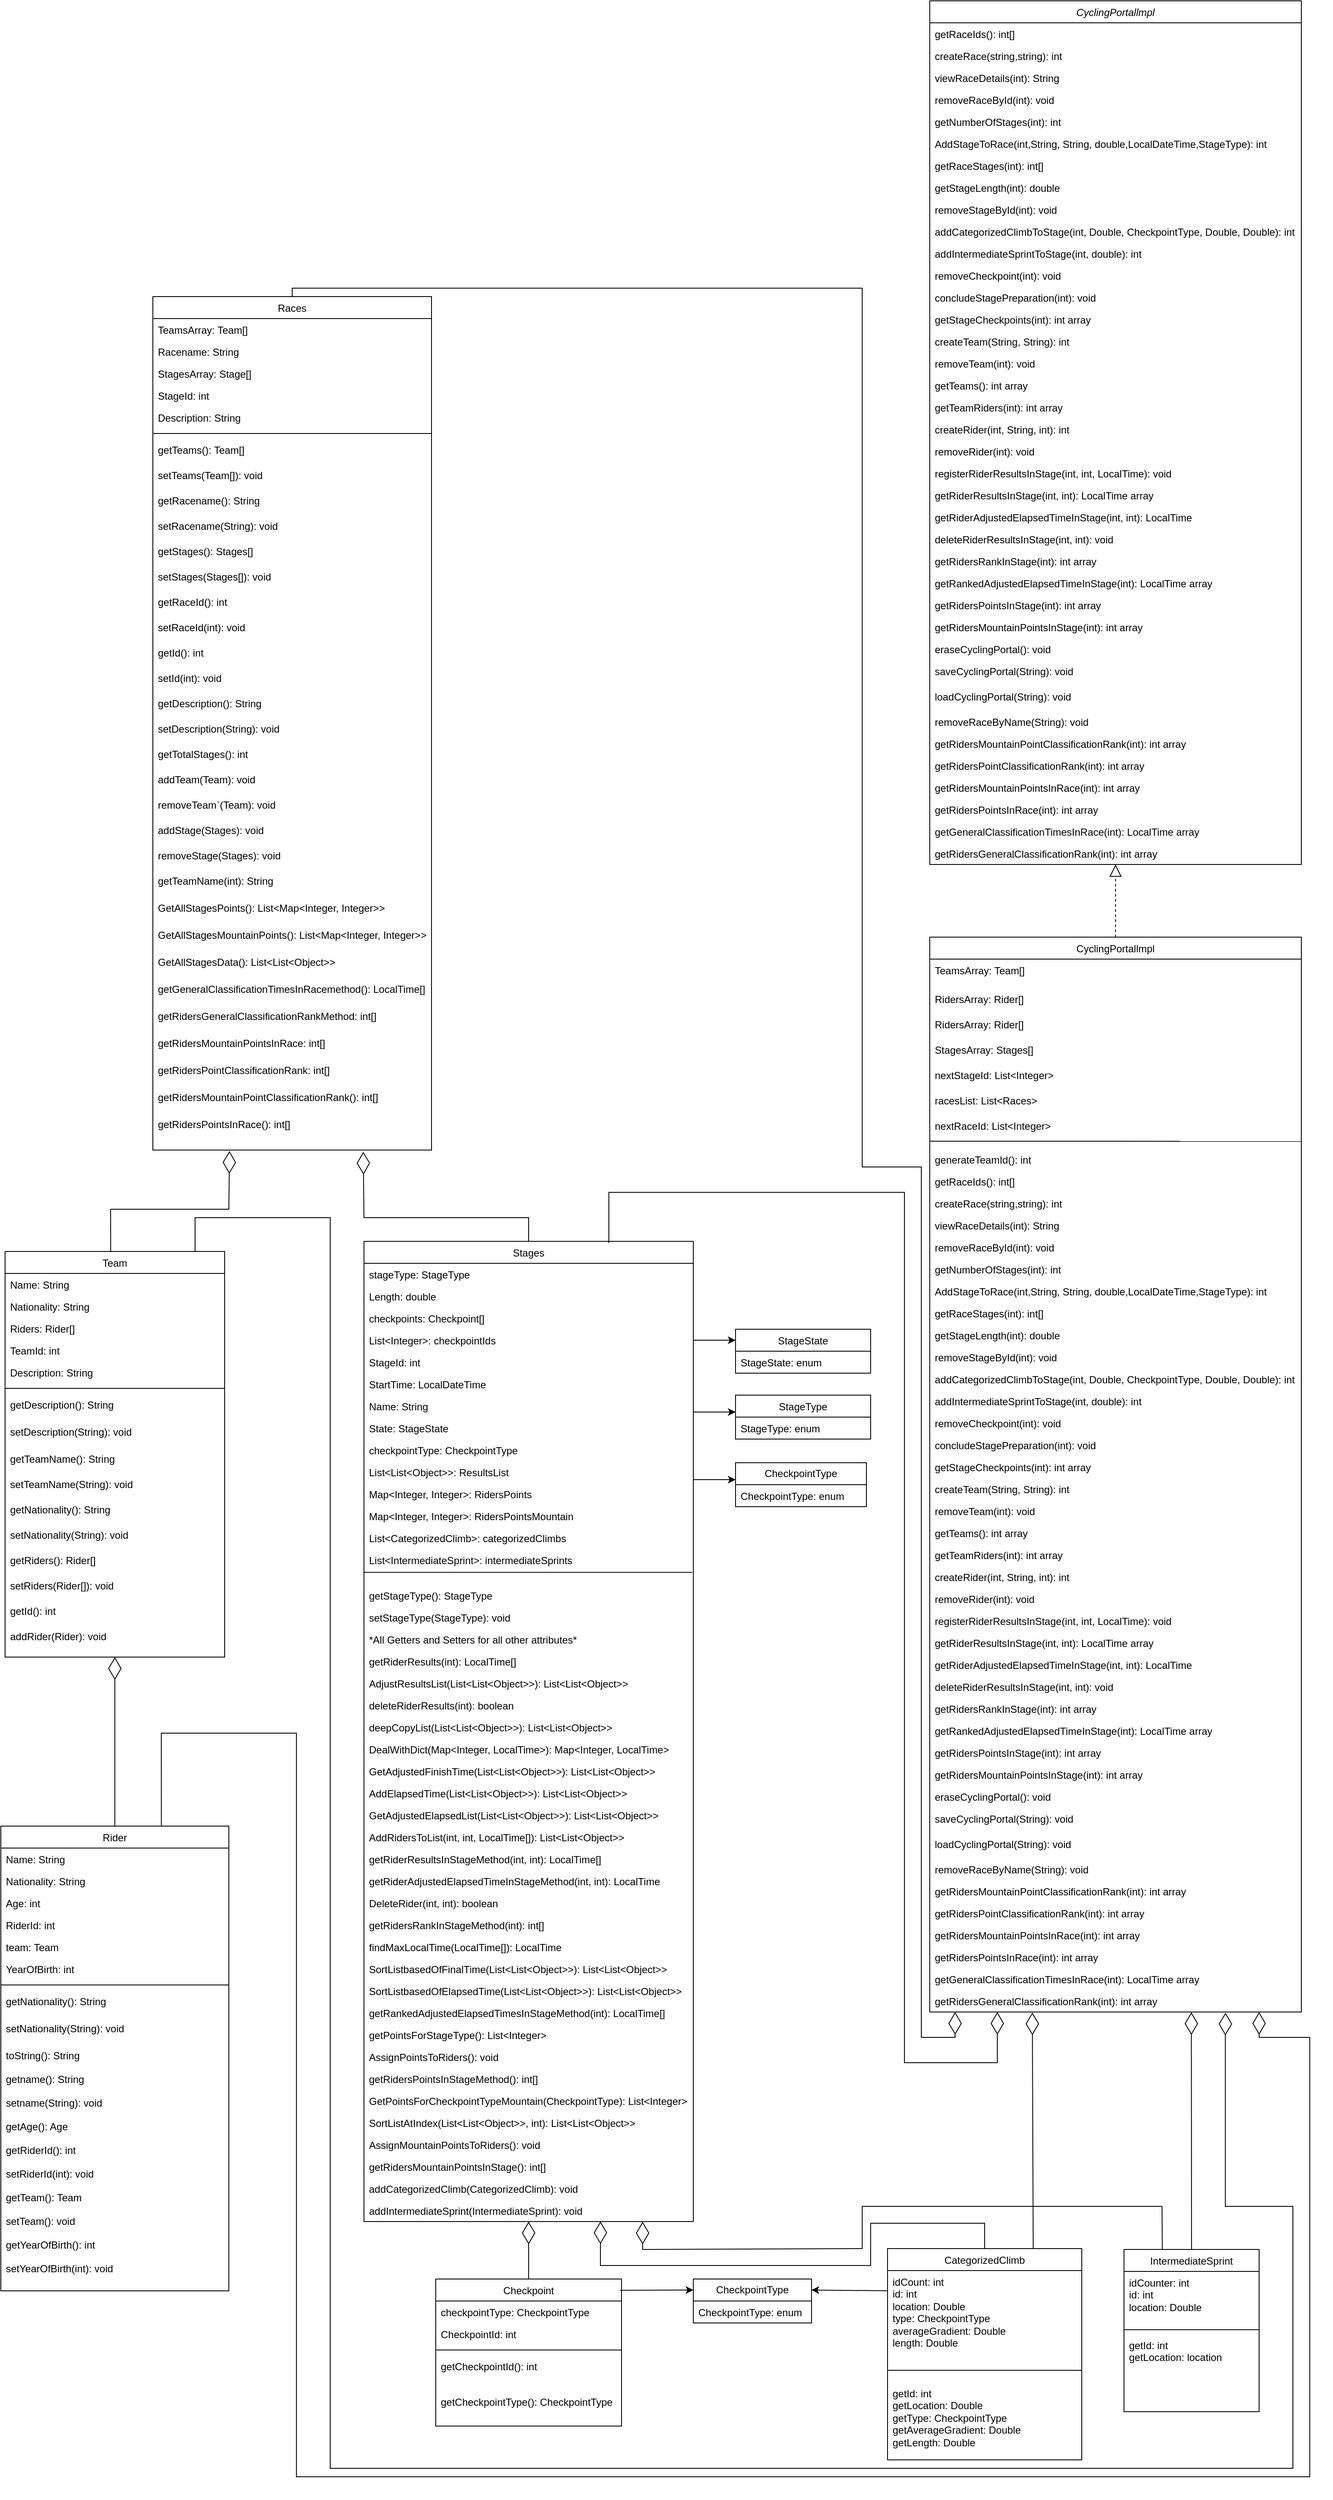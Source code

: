 <mxfile version="24.2.0" type="google">
  <diagram id="C5RBs43oDa-KdzZeNtuy" name="Page-1">
    <mxGraphModel dx="1591" dy="2089" grid="1" gridSize="10" guides="1" tooltips="1" connect="1" arrows="1" fold="1" page="1" pageScale="1" pageWidth="827" pageHeight="1169" math="0" shadow="0">
      <root>
        <mxCell id="WIyWlLk6GJQsqaUBKTNV-0" />
        <mxCell id="WIyWlLk6GJQsqaUBKTNV-1" parent="WIyWlLk6GJQsqaUBKTNV-0" />
        <mxCell id="zkfFHV4jXpPFQw0GAbJ--17" value="CyclingPortallmpl" style="swimlane;fontStyle=0;align=center;verticalAlign=top;childLayout=stackLayout;horizontal=1;startSize=26;horizontalStack=0;resizeParent=1;resizeLast=0;collapsible=1;marginBottom=0;rounded=0;shadow=0;strokeWidth=1;" parent="WIyWlLk6GJQsqaUBKTNV-1" vertex="1">
          <mxGeometry x="430" y="378" width="440" height="1272" as="geometry">
            <mxRectangle x="550" y="140" width="160" height="26" as="alternateBounds" />
          </mxGeometry>
        </mxCell>
        <mxCell id="Yn97bhyg1CkWvzF4sl9t-0" value="TeamsArray: Team[]" style="text;align=left;verticalAlign=top;spacingLeft=4;spacingRight=4;overflow=hidden;rotatable=0;points=[[0,0.5],[1,0.5]];portConstraint=eastwest;" parent="zkfFHV4jXpPFQw0GAbJ--17" vertex="1">
          <mxGeometry y="26" width="440" height="34" as="geometry" />
        </mxCell>
        <mxCell id="Yn97bhyg1CkWvzF4sl9t-1" value="RidersArray: Rider[]" style="text;align=left;verticalAlign=top;spacingLeft=4;spacingRight=4;overflow=hidden;rotatable=0;points=[[0,0.5],[1,0.5]];portConstraint=eastwest;" parent="zkfFHV4jXpPFQw0GAbJ--17" vertex="1">
          <mxGeometry y="60" width="440" height="30" as="geometry" />
        </mxCell>
        <mxCell id="n8QAIy7GEXvHhuEZce3j-1" value="RidersArray: Rider[]" style="text;align=left;verticalAlign=top;spacingLeft=4;spacingRight=4;overflow=hidden;rotatable=0;points=[[0,0.5],[1,0.5]];portConstraint=eastwest;" vertex="1" parent="zkfFHV4jXpPFQw0GAbJ--17">
          <mxGeometry y="90" width="440" height="30" as="geometry" />
        </mxCell>
        <mxCell id="bQhxpnf4zEDF_hCfJMsT-57" value="StagesArray: Stages[]" style="text;align=left;verticalAlign=top;spacingLeft=4;spacingRight=4;overflow=hidden;rotatable=0;points=[[0,0.5],[1,0.5]];portConstraint=eastwest;" parent="zkfFHV4jXpPFQw0GAbJ--17" vertex="1">
          <mxGeometry y="120" width="440" height="30" as="geometry" />
        </mxCell>
        <mxCell id="n8QAIy7GEXvHhuEZce3j-3" value="nextStageId: List&lt;Integer&gt;" style="text;align=left;verticalAlign=top;spacingLeft=4;spacingRight=4;overflow=hidden;rotatable=0;points=[[0,0.5],[1,0.5]];portConstraint=eastwest;" vertex="1" parent="zkfFHV4jXpPFQw0GAbJ--17">
          <mxGeometry y="150" width="440" height="30" as="geometry" />
        </mxCell>
        <mxCell id="n8QAIy7GEXvHhuEZce3j-4" value="racesList: List&lt;Races&gt;" style="text;align=left;verticalAlign=top;spacingLeft=4;spacingRight=4;overflow=hidden;rotatable=0;points=[[0,0.5],[1,0.5]];portConstraint=eastwest;" vertex="1" parent="zkfFHV4jXpPFQw0GAbJ--17">
          <mxGeometry y="180" width="440" height="30" as="geometry" />
        </mxCell>
        <mxCell id="n8QAIy7GEXvHhuEZce3j-5" value="nextRaceId: List&lt;Integer&gt;" style="text;align=left;verticalAlign=top;spacingLeft=4;spacingRight=4;overflow=hidden;rotatable=0;points=[[0,0.5],[1,0.5]];portConstraint=eastwest;" vertex="1" parent="zkfFHV4jXpPFQw0GAbJ--17">
          <mxGeometry y="210" width="440" height="40" as="geometry" />
        </mxCell>
        <mxCell id="Yn97bhyg1CkWvzF4sl9t-2" value="generateTeamId(): int" style="text;align=left;verticalAlign=top;spacingLeft=4;spacingRight=4;overflow=hidden;rotatable=0;points=[[0,0.5],[1,0.5]];portConstraint=eastwest;rounded=0;shadow=0;html=0;" parent="zkfFHV4jXpPFQw0GAbJ--17" vertex="1">
          <mxGeometry y="250" width="440" height="26" as="geometry" />
        </mxCell>
        <mxCell id="zkfFHV4jXpPFQw0GAbJ--18" value="getRaceIds(): int[]" style="text;align=left;verticalAlign=top;spacingLeft=4;spacingRight=4;overflow=hidden;rotatable=0;points=[[0,0.5],[1,0.5]];portConstraint=eastwest;" parent="zkfFHV4jXpPFQw0GAbJ--17" vertex="1">
          <mxGeometry y="276" width="440" height="26" as="geometry" />
        </mxCell>
        <mxCell id="zkfFHV4jXpPFQw0GAbJ--19" value="createRace(string,string): int" style="text;align=left;verticalAlign=top;spacingLeft=4;spacingRight=4;overflow=hidden;rotatable=0;points=[[0,0.5],[1,0.5]];portConstraint=eastwest;rounded=0;shadow=0;html=0;" parent="zkfFHV4jXpPFQw0GAbJ--17" vertex="1">
          <mxGeometry y="302" width="440" height="26" as="geometry" />
        </mxCell>
        <mxCell id="zkfFHV4jXpPFQw0GAbJ--20" value="viewRaceDetails(int): String" style="text;align=left;verticalAlign=top;spacingLeft=4;spacingRight=4;overflow=hidden;rotatable=0;points=[[0,0.5],[1,0.5]];portConstraint=eastwest;rounded=0;shadow=0;html=0;" parent="zkfFHV4jXpPFQw0GAbJ--17" vertex="1">
          <mxGeometry y="328" width="440" height="26" as="geometry" />
        </mxCell>
        <mxCell id="zkfFHV4jXpPFQw0GAbJ--21" value="removeRaceById(int): void" style="text;align=left;verticalAlign=top;spacingLeft=4;spacingRight=4;overflow=hidden;rotatable=0;points=[[0,0.5],[1,0.5]];portConstraint=eastwest;rounded=0;shadow=0;html=0;" parent="zkfFHV4jXpPFQw0GAbJ--17" vertex="1">
          <mxGeometry y="354" width="440" height="26" as="geometry" />
        </mxCell>
        <mxCell id="zkfFHV4jXpPFQw0GAbJ--22" value="getNumberOfStages(int): int &#xa;" style="text;align=left;verticalAlign=top;spacingLeft=4;spacingRight=4;overflow=hidden;rotatable=0;points=[[0,0.5],[1,0.5]];portConstraint=eastwest;rounded=0;shadow=0;html=0;" parent="zkfFHV4jXpPFQw0GAbJ--17" vertex="1">
          <mxGeometry y="380" width="440" height="26" as="geometry" />
        </mxCell>
        <mxCell id="aWNSSflleup9wWjrLawX-42" value="AddStageToRace(int,String, String, double,LocalDateTime,StageType): int &#xa;" style="text;align=left;verticalAlign=top;spacingLeft=4;spacingRight=4;overflow=hidden;rotatable=0;points=[[0,0.5],[1,0.5]];portConstraint=eastwest;rounded=0;shadow=0;html=0;" parent="zkfFHV4jXpPFQw0GAbJ--17" vertex="1">
          <mxGeometry y="406" width="440" height="26" as="geometry" />
        </mxCell>
        <mxCell id="aWNSSflleup9wWjrLawX-43" value="getRaceStages(int): int[]" style="text;align=left;verticalAlign=top;spacingLeft=4;spacingRight=4;overflow=hidden;rotatable=0;points=[[0,0.5],[1,0.5]];portConstraint=eastwest;rounded=0;shadow=0;html=0;" parent="zkfFHV4jXpPFQw0GAbJ--17" vertex="1">
          <mxGeometry y="432" width="440" height="26" as="geometry" />
        </mxCell>
        <mxCell id="aWNSSflleup9wWjrLawX-44" value="getStageLength(int): double" style="text;align=left;verticalAlign=top;spacingLeft=4;spacingRight=4;overflow=hidden;rotatable=0;points=[[0,0.5],[1,0.5]];portConstraint=eastwest;rounded=0;shadow=0;html=0;" parent="zkfFHV4jXpPFQw0GAbJ--17" vertex="1">
          <mxGeometry y="458" width="440" height="26" as="geometry" />
        </mxCell>
        <mxCell id="aWNSSflleup9wWjrLawX-45" value="removeStageById(int): void&#xa;" style="text;align=left;verticalAlign=top;spacingLeft=4;spacingRight=4;overflow=hidden;rotatable=0;points=[[0,0.5],[1,0.5]];portConstraint=eastwest;rounded=0;shadow=0;html=0;" parent="zkfFHV4jXpPFQw0GAbJ--17" vertex="1">
          <mxGeometry y="484" width="440" height="26" as="geometry" />
        </mxCell>
        <mxCell id="qLTVdEFaLlppkx6XKRaZ-4" value="addCategorizedClimbToStage(int, Double, CheckpointType, Double, Double): int" style="text;align=left;verticalAlign=top;spacingLeft=4;spacingRight=4;overflow=hidden;rotatable=0;points=[[0,0.5],[1,0.5]];portConstraint=eastwest;rounded=0;shadow=0;html=0;" parent="zkfFHV4jXpPFQw0GAbJ--17" vertex="1">
          <mxGeometry y="510" width="440" height="26" as="geometry" />
        </mxCell>
        <mxCell id="qLTVdEFaLlppkx6XKRaZ-3" value="addIntermediateSprintToStage(int, double): int" style="text;align=left;verticalAlign=top;spacingLeft=4;spacingRight=4;overflow=hidden;rotatable=0;points=[[0,0.5],[1,0.5]];portConstraint=eastwest;rounded=0;shadow=0;html=0;" parent="zkfFHV4jXpPFQw0GAbJ--17" vertex="1">
          <mxGeometry y="536" width="440" height="26" as="geometry" />
        </mxCell>
        <mxCell id="qLTVdEFaLlppkx6XKRaZ-1" value="removeCheckpoint(int): void" style="text;align=left;verticalAlign=top;spacingLeft=4;spacingRight=4;overflow=hidden;rotatable=0;points=[[0,0.5],[1,0.5]];portConstraint=eastwest;rounded=0;shadow=0;html=0;" parent="zkfFHV4jXpPFQw0GAbJ--17" vertex="1">
          <mxGeometry y="562" width="440" height="26" as="geometry" />
        </mxCell>
        <mxCell id="qLTVdEFaLlppkx6XKRaZ-2" value="concludeStagePreparation(int): void" style="text;align=left;verticalAlign=top;spacingLeft=4;spacingRight=4;overflow=hidden;rotatable=0;points=[[0,0.5],[1,0.5]];portConstraint=eastwest;rounded=0;shadow=0;html=0;" parent="zkfFHV4jXpPFQw0GAbJ--17" vertex="1">
          <mxGeometry y="588" width="440" height="26" as="geometry" />
        </mxCell>
        <mxCell id="qLTVdEFaLlppkx6XKRaZ-0" value="getStageCheckpoints(int): int array" style="text;align=left;verticalAlign=top;spacingLeft=4;spacingRight=4;overflow=hidden;rotatable=0;points=[[0,0.5],[1,0.5]];portConstraint=eastwest;rounded=0;shadow=0;html=0;" parent="zkfFHV4jXpPFQw0GAbJ--17" vertex="1">
          <mxGeometry y="614" width="440" height="26" as="geometry" />
        </mxCell>
        <mxCell id="qLTVdEFaLlppkx6XKRaZ-10" value="createTeam(String, String): int" style="text;align=left;verticalAlign=top;spacingLeft=4;spacingRight=4;overflow=hidden;rotatable=0;points=[[0,0.5],[1,0.5]];portConstraint=eastwest;rounded=0;shadow=0;html=0;" parent="zkfFHV4jXpPFQw0GAbJ--17" vertex="1">
          <mxGeometry y="640" width="440" height="26" as="geometry" />
        </mxCell>
        <mxCell id="qLTVdEFaLlppkx6XKRaZ-9" value="removeTeam(int): void" style="text;align=left;verticalAlign=top;spacingLeft=4;spacingRight=4;overflow=hidden;rotatable=0;points=[[0,0.5],[1,0.5]];portConstraint=eastwest;rounded=0;shadow=0;html=0;" parent="zkfFHV4jXpPFQw0GAbJ--17" vertex="1">
          <mxGeometry y="666" width="440" height="26" as="geometry" />
        </mxCell>
        <mxCell id="qLTVdEFaLlppkx6XKRaZ-8" value="getTeams(): int array" style="text;align=left;verticalAlign=top;spacingLeft=4;spacingRight=4;overflow=hidden;rotatable=0;points=[[0,0.5],[1,0.5]];portConstraint=eastwest;rounded=0;shadow=0;html=0;" parent="zkfFHV4jXpPFQw0GAbJ--17" vertex="1">
          <mxGeometry y="692" width="440" height="26" as="geometry" />
        </mxCell>
        <mxCell id="qLTVdEFaLlppkx6XKRaZ-7" value="getTeamRiders(int): int array" style="text;align=left;verticalAlign=top;spacingLeft=4;spacingRight=4;overflow=hidden;rotatable=0;points=[[0,0.5],[1,0.5]];portConstraint=eastwest;rounded=0;shadow=0;html=0;" parent="zkfFHV4jXpPFQw0GAbJ--17" vertex="1">
          <mxGeometry y="718" width="440" height="26" as="geometry" />
        </mxCell>
        <mxCell id="qLTVdEFaLlppkx6XKRaZ-6" value="createRider(int, String, int): int" style="text;align=left;verticalAlign=top;spacingLeft=4;spacingRight=4;overflow=hidden;rotatable=0;points=[[0,0.5],[1,0.5]];portConstraint=eastwest;rounded=0;shadow=0;html=0;" parent="zkfFHV4jXpPFQw0GAbJ--17" vertex="1">
          <mxGeometry y="744" width="440" height="26" as="geometry" />
        </mxCell>
        <mxCell id="qLTVdEFaLlppkx6XKRaZ-5" value="removeRider(int): void" style="text;align=left;verticalAlign=top;spacingLeft=4;spacingRight=4;overflow=hidden;rotatable=0;points=[[0,0.5],[1,0.5]];portConstraint=eastwest;rounded=0;shadow=0;html=0;" parent="zkfFHV4jXpPFQw0GAbJ--17" vertex="1">
          <mxGeometry y="770" width="440" height="26" as="geometry" />
        </mxCell>
        <mxCell id="qLTVdEFaLlppkx6XKRaZ-13" value="registerRiderResultsInStage(int, int, LocalTime): void" style="text;align=left;verticalAlign=top;spacingLeft=4;spacingRight=4;overflow=hidden;rotatable=0;points=[[0,0.5],[1,0.5]];portConstraint=eastwest;rounded=0;shadow=0;html=0;" parent="zkfFHV4jXpPFQw0GAbJ--17" vertex="1">
          <mxGeometry y="796" width="440" height="26" as="geometry" />
        </mxCell>
        <mxCell id="qLTVdEFaLlppkx6XKRaZ-12" value="getRiderResultsInStage(int, int): LocalTime array " style="text;align=left;verticalAlign=top;spacingLeft=4;spacingRight=4;overflow=hidden;rotatable=0;points=[[0,0.5],[1,0.5]];portConstraint=eastwest;rounded=0;shadow=0;html=0;" parent="zkfFHV4jXpPFQw0GAbJ--17" vertex="1">
          <mxGeometry y="822" width="440" height="26" as="geometry" />
        </mxCell>
        <mxCell id="qLTVdEFaLlppkx6XKRaZ-11" value="getRiderAdjustedElapsedTimeInStage(int, int): LocalTime" style="text;align=left;verticalAlign=top;spacingLeft=4;spacingRight=4;overflow=hidden;rotatable=0;points=[[0,0.5],[1,0.5]];portConstraint=eastwest;rounded=0;shadow=0;html=0;" parent="zkfFHV4jXpPFQw0GAbJ--17" vertex="1">
          <mxGeometry y="848" width="440" height="26" as="geometry" />
        </mxCell>
        <mxCell id="qLTVdEFaLlppkx6XKRaZ-14" value="deleteRiderResultsInStage(int, int): void" style="text;align=left;verticalAlign=top;spacingLeft=4;spacingRight=4;overflow=hidden;rotatable=0;points=[[0,0.5],[1,0.5]];portConstraint=eastwest;rounded=0;shadow=0;html=0;" parent="zkfFHV4jXpPFQw0GAbJ--17" vertex="1">
          <mxGeometry y="874" width="440" height="26" as="geometry" />
        </mxCell>
        <mxCell id="qLTVdEFaLlppkx6XKRaZ-16" value="getRidersRankInStage(int): int array" style="text;align=left;verticalAlign=top;spacingLeft=4;spacingRight=4;overflow=hidden;rotatable=0;points=[[0,0.5],[1,0.5]];portConstraint=eastwest;rounded=0;shadow=0;html=0;" parent="zkfFHV4jXpPFQw0GAbJ--17" vertex="1">
          <mxGeometry y="900" width="440" height="26" as="geometry" />
        </mxCell>
        <mxCell id="qLTVdEFaLlppkx6XKRaZ-17" value="getRankedAdjustedElapsedTimeInStage(int): LocalTime array" style="text;align=left;verticalAlign=top;spacingLeft=4;spacingRight=4;overflow=hidden;rotatable=0;points=[[0,0.5],[1,0.5]];portConstraint=eastwest;rounded=0;shadow=0;html=0;" parent="zkfFHV4jXpPFQw0GAbJ--17" vertex="1">
          <mxGeometry y="926" width="440" height="26" as="geometry" />
        </mxCell>
        <mxCell id="qLTVdEFaLlppkx6XKRaZ-18" value="getRidersPointsInStage(int): int array" style="text;align=left;verticalAlign=top;spacingLeft=4;spacingRight=4;overflow=hidden;rotatable=0;points=[[0,0.5],[1,0.5]];portConstraint=eastwest;rounded=0;shadow=0;html=0;" parent="zkfFHV4jXpPFQw0GAbJ--17" vertex="1">
          <mxGeometry y="952" width="440" height="26" as="geometry" />
        </mxCell>
        <mxCell id="qLTVdEFaLlppkx6XKRaZ-19" value="getRidersMountainPointsInStage(int): int array" style="text;align=left;verticalAlign=top;spacingLeft=4;spacingRight=4;overflow=hidden;rotatable=0;points=[[0,0.5],[1,0.5]];portConstraint=eastwest;rounded=0;shadow=0;html=0;" parent="zkfFHV4jXpPFQw0GAbJ--17" vertex="1">
          <mxGeometry y="978" width="440" height="26" as="geometry" />
        </mxCell>
        <mxCell id="qLTVdEFaLlppkx6XKRaZ-20" value="eraseCyclingPortal(): void" style="text;align=left;verticalAlign=top;spacingLeft=4;spacingRight=4;overflow=hidden;rotatable=0;points=[[0,0.5],[1,0.5]];portConstraint=eastwest;rounded=0;shadow=0;html=0;" parent="zkfFHV4jXpPFQw0GAbJ--17" vertex="1">
          <mxGeometry y="1004" width="440" height="26" as="geometry" />
        </mxCell>
        <mxCell id="qLTVdEFaLlppkx6XKRaZ-21" value="saveCyclingPortal(String): void" style="text;align=left;verticalAlign=top;spacingLeft=4;spacingRight=4;overflow=hidden;rotatable=0;points=[[0,0.5],[1,0.5]];portConstraint=eastwest;rounded=0;shadow=0;html=0;" parent="zkfFHV4jXpPFQw0GAbJ--17" vertex="1">
          <mxGeometry y="1030" width="440" height="30" as="geometry" />
        </mxCell>
        <mxCell id="qLTVdEFaLlppkx6XKRaZ-23" value="loadCyclingPortal(String): void" style="text;align=left;verticalAlign=top;spacingLeft=4;spacingRight=4;overflow=hidden;rotatable=0;points=[[0,0.5],[1,0.5]];portConstraint=eastwest;rounded=0;shadow=0;html=0;" parent="zkfFHV4jXpPFQw0GAbJ--17" vertex="1">
          <mxGeometry y="1060" width="440" height="30" as="geometry" />
        </mxCell>
        <mxCell id="bQhxpnf4zEDF_hCfJMsT-1" value="removeRaceByName(String): void" style="text;align=left;verticalAlign=top;spacingLeft=4;spacingRight=4;overflow=hidden;rotatable=0;points=[[0,0.5],[1,0.5]];portConstraint=eastwest;" parent="zkfFHV4jXpPFQw0GAbJ--17" vertex="1">
          <mxGeometry y="1090" width="440" height="26" as="geometry" />
        </mxCell>
        <mxCell id="bQhxpnf4zEDF_hCfJMsT-7" value="getRidersMountainPointClassificationRank(int): int array" style="text;align=left;verticalAlign=top;spacingLeft=4;spacingRight=4;overflow=hidden;rotatable=0;points=[[0,0.5],[1,0.5]];portConstraint=eastwest;rounded=0;shadow=0;html=0;" parent="zkfFHV4jXpPFQw0GAbJ--17" vertex="1">
          <mxGeometry y="1116" width="440" height="26" as="geometry" />
        </mxCell>
        <mxCell id="bQhxpnf4zEDF_hCfJMsT-6" value="getRidersPointClassificationRank(int): int array" style="text;align=left;verticalAlign=top;spacingLeft=4;spacingRight=4;overflow=hidden;rotatable=0;points=[[0,0.5],[1,0.5]];portConstraint=eastwest;rounded=0;shadow=0;html=0;" parent="zkfFHV4jXpPFQw0GAbJ--17" vertex="1">
          <mxGeometry y="1142" width="440" height="26" as="geometry" />
        </mxCell>
        <mxCell id="bQhxpnf4zEDF_hCfJMsT-5" value="getRidersMountainPointsInRace(int): int array" style="text;align=left;verticalAlign=top;spacingLeft=4;spacingRight=4;overflow=hidden;rotatable=0;points=[[0,0.5],[1,0.5]];portConstraint=eastwest;rounded=0;shadow=0;html=0;" parent="zkfFHV4jXpPFQw0GAbJ--17" vertex="1">
          <mxGeometry y="1168" width="440" height="26" as="geometry" />
        </mxCell>
        <mxCell id="bQhxpnf4zEDF_hCfJMsT-4" value="getRidersPointsInRace(int): int array" style="text;align=left;verticalAlign=top;spacingLeft=4;spacingRight=4;overflow=hidden;rotatable=0;points=[[0,0.5],[1,0.5]];portConstraint=eastwest;rounded=0;shadow=0;html=0;" parent="zkfFHV4jXpPFQw0GAbJ--17" vertex="1">
          <mxGeometry y="1194" width="440" height="26" as="geometry" />
        </mxCell>
        <mxCell id="bQhxpnf4zEDF_hCfJMsT-3" value="getGeneralClassificationTimesInRace(int): LocalTime array" style="text;align=left;verticalAlign=top;spacingLeft=4;spacingRight=4;overflow=hidden;rotatable=0;points=[[0,0.5],[1,0.5]];portConstraint=eastwest;rounded=0;shadow=0;html=0;" parent="zkfFHV4jXpPFQw0GAbJ--17" vertex="1">
          <mxGeometry y="1220" width="440" height="26" as="geometry" />
        </mxCell>
        <mxCell id="bQhxpnf4zEDF_hCfJMsT-2" value="getRidersGeneralClassificationRank(int): int array" style="text;align=left;verticalAlign=top;spacingLeft=4;spacingRight=4;overflow=hidden;rotatable=0;points=[[0,0.5],[1,0.5]];portConstraint=eastwest;rounded=0;shadow=0;html=0;" parent="zkfFHV4jXpPFQw0GAbJ--17" vertex="1">
          <mxGeometry y="1246" width="440" height="26" as="geometry" />
        </mxCell>
        <mxCell id="n8QAIy7GEXvHhuEZce3j-6" value="" style="endArrow=none;html=1;rounded=0;exitX=-0.001;exitY=0.786;exitDx=0;exitDy=0;exitPerimeter=0;entryX=1.001;entryY=0.792;entryDx=0;entryDy=0;entryPerimeter=0;" edge="1" parent="zkfFHV4jXpPFQw0GAbJ--17" source="n8QAIy7GEXvHhuEZce3j-5" target="n8QAIy7GEXvHhuEZce3j-5">
          <mxGeometry width="50" height="50" relative="1" as="geometry">
            <mxPoint x="150" y="250" as="sourcePoint" />
            <mxPoint x="200" y="202" as="targetPoint" />
          </mxGeometry>
        </mxCell>
        <mxCell id="aaVzcD2_fwo34WTeyBTf-11" value="Team" style="swimlane;fontStyle=0;align=center;verticalAlign=top;childLayout=stackLayout;horizontal=1;startSize=26;horizontalStack=0;resizeParent=1;resizeLast=0;collapsible=1;marginBottom=0;rounded=0;shadow=0;strokeWidth=1;" parent="WIyWlLk6GJQsqaUBKTNV-1" vertex="1">
          <mxGeometry x="-665" y="750" width="260" height="480" as="geometry">
            <mxRectangle x="230" y="140" width="160" height="26" as="alternateBounds" />
          </mxGeometry>
        </mxCell>
        <mxCell id="aaVzcD2_fwo34WTeyBTf-12" value="Name: String" style="text;align=left;verticalAlign=top;spacingLeft=4;spacingRight=4;overflow=hidden;rotatable=0;points=[[0,0.5],[1,0.5]];portConstraint=eastwest;" parent="aaVzcD2_fwo34WTeyBTf-11" vertex="1">
          <mxGeometry y="26" width="260" height="26" as="geometry" />
        </mxCell>
        <mxCell id="aaVzcD2_fwo34WTeyBTf-14" value="Nationality: String" style="text;align=left;verticalAlign=top;spacingLeft=4;spacingRight=4;overflow=hidden;rotatable=0;points=[[0,0.5],[1,0.5]];portConstraint=eastwest;rounded=0;shadow=0;html=0;" parent="aaVzcD2_fwo34WTeyBTf-11" vertex="1">
          <mxGeometry y="52" width="260" height="26" as="geometry" />
        </mxCell>
        <mxCell id="aaVzcD2_fwo34WTeyBTf-16" value="Riders: Rider[]" style="text;align=left;verticalAlign=top;spacingLeft=4;spacingRight=4;overflow=hidden;rotatable=0;points=[[0,0.5],[1,0.5]];portConstraint=eastwest;rounded=0;shadow=0;html=0;" parent="aaVzcD2_fwo34WTeyBTf-11" vertex="1">
          <mxGeometry y="78" width="260" height="26" as="geometry" />
        </mxCell>
        <mxCell id="aaVzcD2_fwo34WTeyBTf-97" value="TeamId: int" style="text;align=left;verticalAlign=top;spacingLeft=4;spacingRight=4;overflow=hidden;rotatable=0;points=[[0,0.5],[1,0.5]];portConstraint=eastwest;rounded=0;shadow=0;html=0;" parent="aaVzcD2_fwo34WTeyBTf-11" vertex="1">
          <mxGeometry y="104" width="260" height="26" as="geometry" />
        </mxCell>
        <mxCell id="Yn97bhyg1CkWvzF4sl9t-103" value="Description: String" style="text;align=left;verticalAlign=top;spacingLeft=4;spacingRight=4;overflow=hidden;rotatable=0;points=[[0,0.5],[1,0.5]];portConstraint=eastwest;rounded=0;shadow=0;html=0;" parent="aaVzcD2_fwo34WTeyBTf-11" vertex="1">
          <mxGeometry y="130" width="260" height="26" as="geometry" />
        </mxCell>
        <mxCell id="aaVzcD2_fwo34WTeyBTf-17" value="" style="line;html=1;strokeWidth=1;align=left;verticalAlign=middle;spacingTop=-1;spacingLeft=3;spacingRight=3;rotatable=0;labelPosition=right;points=[];portConstraint=eastwest;" parent="aaVzcD2_fwo34WTeyBTf-11" vertex="1">
          <mxGeometry y="156" width="260" height="12" as="geometry" />
        </mxCell>
        <mxCell id="aaVzcD2_fwo34WTeyBTf-18" value="getDescription(): String" style="text;align=left;verticalAlign=top;spacingLeft=4;spacingRight=4;overflow=hidden;rotatable=0;points=[[0,0.5],[1,0.5]];portConstraint=eastwest;" parent="aaVzcD2_fwo34WTeyBTf-11" vertex="1">
          <mxGeometry y="168" width="260" height="32" as="geometry" />
        </mxCell>
        <mxCell id="aaVzcD2_fwo34WTeyBTf-19" value="setDescription(String): void" style="text;align=left;verticalAlign=top;spacingLeft=4;spacingRight=4;overflow=hidden;rotatable=0;points=[[0,0.5],[1,0.5]];portConstraint=eastwest;" parent="aaVzcD2_fwo34WTeyBTf-11" vertex="1">
          <mxGeometry y="200" width="260" height="32" as="geometry" />
        </mxCell>
        <mxCell id="aaVzcD2_fwo34WTeyBTf-20" value="getTeamName(): String" style="text;align=left;verticalAlign=top;spacingLeft=4;spacingRight=4;overflow=hidden;rotatable=0;points=[[0,0.5],[1,0.5]];portConstraint=eastwest;" parent="aaVzcD2_fwo34WTeyBTf-11" vertex="1">
          <mxGeometry y="232" width="260" height="30" as="geometry" />
        </mxCell>
        <mxCell id="PE1VXV2BmYIQWuOUvCGY-11" value="setTeamName(String): void" style="text;align=left;verticalAlign=top;spacingLeft=4;spacingRight=4;overflow=hidden;rotatable=0;points=[[0,0.5],[1,0.5]];portConstraint=eastwest;" parent="aaVzcD2_fwo34WTeyBTf-11" vertex="1">
          <mxGeometry y="262" width="260" height="30" as="geometry" />
        </mxCell>
        <mxCell id="PE1VXV2BmYIQWuOUvCGY-12" value="getNationality(): String" style="text;align=left;verticalAlign=top;spacingLeft=4;spacingRight=4;overflow=hidden;rotatable=0;points=[[0,0.5],[1,0.5]];portConstraint=eastwest;" parent="aaVzcD2_fwo34WTeyBTf-11" vertex="1">
          <mxGeometry y="292" width="260" height="30" as="geometry" />
        </mxCell>
        <mxCell id="PE1VXV2BmYIQWuOUvCGY-13" value="setNationality(String): void" style="text;align=left;verticalAlign=top;spacingLeft=4;spacingRight=4;overflow=hidden;rotatable=0;points=[[0,0.5],[1,0.5]];portConstraint=eastwest;" parent="aaVzcD2_fwo34WTeyBTf-11" vertex="1">
          <mxGeometry y="322" width="260" height="30" as="geometry" />
        </mxCell>
        <mxCell id="PE1VXV2BmYIQWuOUvCGY-14" value="getRiders(): Rider[]" style="text;align=left;verticalAlign=top;spacingLeft=4;spacingRight=4;overflow=hidden;rotatable=0;points=[[0,0.5],[1,0.5]];portConstraint=eastwest;" parent="aaVzcD2_fwo34WTeyBTf-11" vertex="1">
          <mxGeometry y="352" width="260" height="30" as="geometry" />
        </mxCell>
        <mxCell id="PE1VXV2BmYIQWuOUvCGY-15" value="setRiders(Rider[]): void" style="text;align=left;verticalAlign=top;spacingLeft=4;spacingRight=4;overflow=hidden;rotatable=0;points=[[0,0.5],[1,0.5]];portConstraint=eastwest;" parent="aaVzcD2_fwo34WTeyBTf-11" vertex="1">
          <mxGeometry y="382" width="260" height="30" as="geometry" />
        </mxCell>
        <mxCell id="PE1VXV2BmYIQWuOUvCGY-16" value="getId(): int" style="text;align=left;verticalAlign=top;spacingLeft=4;spacingRight=4;overflow=hidden;rotatable=0;points=[[0,0.5],[1,0.5]];portConstraint=eastwest;" parent="aaVzcD2_fwo34WTeyBTf-11" vertex="1">
          <mxGeometry y="412" width="260" height="30" as="geometry" />
        </mxCell>
        <mxCell id="PE1VXV2BmYIQWuOUvCGY-17" value="addRider(Rider): void" style="text;align=left;verticalAlign=top;spacingLeft=4;spacingRight=4;overflow=hidden;rotatable=0;points=[[0,0.5],[1,0.5]];portConstraint=eastwest;" parent="aaVzcD2_fwo34WTeyBTf-11" vertex="1">
          <mxGeometry y="442" width="260" height="30" as="geometry" />
        </mxCell>
        <mxCell id="aaVzcD2_fwo34WTeyBTf-33" value="Races" style="swimlane;fontStyle=0;align=center;verticalAlign=top;childLayout=stackLayout;horizontal=1;startSize=26;horizontalStack=0;resizeParent=1;resizeLast=0;collapsible=1;marginBottom=0;rounded=0;shadow=0;strokeWidth=1;" parent="WIyWlLk6GJQsqaUBKTNV-1" vertex="1">
          <mxGeometry x="-490" y="-380" width="330" height="1010" as="geometry">
            <mxRectangle x="230" y="140" width="160" height="26" as="alternateBounds" />
          </mxGeometry>
        </mxCell>
        <mxCell id="aaVzcD2_fwo34WTeyBTf-34" value="TeamsArray: Team[]" style="text;align=left;verticalAlign=top;spacingLeft=4;spacingRight=4;overflow=hidden;rotatable=0;points=[[0,0.5],[1,0.5]];portConstraint=eastwest;" parent="aaVzcD2_fwo34WTeyBTf-33" vertex="1">
          <mxGeometry y="26" width="330" height="26" as="geometry" />
        </mxCell>
        <mxCell id="aaVzcD2_fwo34WTeyBTf-35" value="Racename: String" style="text;align=left;verticalAlign=top;spacingLeft=4;spacingRight=4;overflow=hidden;rotatable=0;points=[[0,0.5],[1,0.5]];portConstraint=eastwest;rounded=0;shadow=0;html=0;" parent="aaVzcD2_fwo34WTeyBTf-33" vertex="1">
          <mxGeometry y="52" width="330" height="26" as="geometry" />
        </mxCell>
        <mxCell id="aaVzcD2_fwo34WTeyBTf-38" value="StagesArray: Stage[]" style="text;align=left;verticalAlign=top;spacingLeft=4;spacingRight=4;overflow=hidden;rotatable=0;points=[[0,0.5],[1,0.5]];portConstraint=eastwest;rounded=0;shadow=0;html=0;" parent="aaVzcD2_fwo34WTeyBTf-33" vertex="1">
          <mxGeometry y="78" width="330" height="26" as="geometry" />
        </mxCell>
        <mxCell id="Yn97bhyg1CkWvzF4sl9t-3" value="StageId: int" style="text;align=left;verticalAlign=top;spacingLeft=4;spacingRight=4;overflow=hidden;rotatable=0;points=[[0,0.5],[1,0.5]];portConstraint=eastwest;rounded=0;shadow=0;html=0;" parent="aaVzcD2_fwo34WTeyBTf-33" vertex="1">
          <mxGeometry y="104" width="330" height="26" as="geometry" />
        </mxCell>
        <mxCell id="Yn97bhyg1CkWvzF4sl9t-4" value="Description: String" style="text;align=left;verticalAlign=top;spacingLeft=4;spacingRight=4;overflow=hidden;rotatable=0;points=[[0,0.5],[1,0.5]];portConstraint=eastwest;rounded=0;shadow=0;html=0;" parent="aaVzcD2_fwo34WTeyBTf-33" vertex="1">
          <mxGeometry y="130" width="330" height="26" as="geometry" />
        </mxCell>
        <mxCell id="aaVzcD2_fwo34WTeyBTf-40" value="" style="line;html=1;strokeWidth=1;align=left;verticalAlign=middle;spacingTop=-1;spacingLeft=3;spacingRight=3;rotatable=0;labelPosition=right;points=[];portConstraint=eastwest;" parent="aaVzcD2_fwo34WTeyBTf-33" vertex="1">
          <mxGeometry y="156" width="330" height="12" as="geometry" />
        </mxCell>
        <mxCell id="Yn97bhyg1CkWvzF4sl9t-72" value="getTeams(): Team[]" style="text;align=left;verticalAlign=top;spacingLeft=4;spacingRight=4;overflow=hidden;rotatable=0;points=[[0,0.5],[1,0.5]];portConstraint=eastwest;rounded=0;shadow=0;html=0;" parent="aaVzcD2_fwo34WTeyBTf-33" vertex="1">
          <mxGeometry y="168" width="330" height="30" as="geometry" />
        </mxCell>
        <mxCell id="Yn97bhyg1CkWvzF4sl9t-71" value="setTeams(Team[]): void" style="text;align=left;verticalAlign=top;spacingLeft=4;spacingRight=4;overflow=hidden;rotatable=0;points=[[0,0.5],[1,0.5]];portConstraint=eastwest;rounded=0;shadow=0;html=0;" parent="aaVzcD2_fwo34WTeyBTf-33" vertex="1">
          <mxGeometry y="198" width="330" height="30" as="geometry" />
        </mxCell>
        <mxCell id="aaVzcD2_fwo34WTeyBTf-42" value="getRacename(): String" style="text;align=left;verticalAlign=top;spacingLeft=4;spacingRight=4;overflow=hidden;rotatable=0;points=[[0,0.5],[1,0.5]];portConstraint=eastwest;" parent="aaVzcD2_fwo34WTeyBTf-33" vertex="1">
          <mxGeometry y="228" width="330" height="30" as="geometry" />
        </mxCell>
        <mxCell id="Yn97bhyg1CkWvzF4sl9t-74" value="setRacename(String): void" style="text;align=left;verticalAlign=top;spacingLeft=4;spacingRight=4;overflow=hidden;rotatable=0;points=[[0,0.5],[1,0.5]];portConstraint=eastwest;" parent="aaVzcD2_fwo34WTeyBTf-33" vertex="1">
          <mxGeometry y="258" width="330" height="30" as="geometry" />
        </mxCell>
        <mxCell id="Yn97bhyg1CkWvzF4sl9t-75" value="getStages(): Stages[]" style="text;align=left;verticalAlign=top;spacingLeft=4;spacingRight=4;overflow=hidden;rotatable=0;points=[[0,0.5],[1,0.5]];portConstraint=eastwest;" parent="aaVzcD2_fwo34WTeyBTf-33" vertex="1">
          <mxGeometry y="288" width="330" height="30" as="geometry" />
        </mxCell>
        <mxCell id="Yn97bhyg1CkWvzF4sl9t-80" value="setStages(Stages[]): void" style="text;align=left;verticalAlign=top;spacingLeft=4;spacingRight=4;overflow=hidden;rotatable=0;points=[[0,0.5],[1,0.5]];portConstraint=eastwest;" parent="aaVzcD2_fwo34WTeyBTf-33" vertex="1">
          <mxGeometry y="318" width="330" height="30" as="geometry" />
        </mxCell>
        <mxCell id="Yn97bhyg1CkWvzF4sl9t-79" value="getRaceId(): int" style="text;align=left;verticalAlign=top;spacingLeft=4;spacingRight=4;overflow=hidden;rotatable=0;points=[[0,0.5],[1,0.5]];portConstraint=eastwest;" parent="aaVzcD2_fwo34WTeyBTf-33" vertex="1">
          <mxGeometry y="348" width="330" height="30" as="geometry" />
        </mxCell>
        <mxCell id="Yn97bhyg1CkWvzF4sl9t-76" value="setRaceId(int): void" style="text;align=left;verticalAlign=top;spacingLeft=4;spacingRight=4;overflow=hidden;rotatable=0;points=[[0,0.5],[1,0.5]];portConstraint=eastwest;" parent="aaVzcD2_fwo34WTeyBTf-33" vertex="1">
          <mxGeometry y="378" width="330" height="30" as="geometry" />
        </mxCell>
        <mxCell id="Yn97bhyg1CkWvzF4sl9t-77" value="getId(): int" style="text;align=left;verticalAlign=top;spacingLeft=4;spacingRight=4;overflow=hidden;rotatable=0;points=[[0,0.5],[1,0.5]];portConstraint=eastwest;" parent="aaVzcD2_fwo34WTeyBTf-33" vertex="1">
          <mxGeometry y="408" width="330" height="30" as="geometry" />
        </mxCell>
        <mxCell id="Yn97bhyg1CkWvzF4sl9t-78" value="setId(int): void" style="text;align=left;verticalAlign=top;spacingLeft=4;spacingRight=4;overflow=hidden;rotatable=0;points=[[0,0.5],[1,0.5]];portConstraint=eastwest;" parent="aaVzcD2_fwo34WTeyBTf-33" vertex="1">
          <mxGeometry y="438" width="330" height="30" as="geometry" />
        </mxCell>
        <mxCell id="Yn97bhyg1CkWvzF4sl9t-81" value="getDescription(): String" style="text;align=left;verticalAlign=top;spacingLeft=4;spacingRight=4;overflow=hidden;rotatable=0;points=[[0,0.5],[1,0.5]];portConstraint=eastwest;" parent="aaVzcD2_fwo34WTeyBTf-33" vertex="1">
          <mxGeometry y="468" width="330" height="30" as="geometry" />
        </mxCell>
        <mxCell id="Yn97bhyg1CkWvzF4sl9t-86" value="setDescription(String): void" style="text;align=left;verticalAlign=top;spacingLeft=4;spacingRight=4;overflow=hidden;rotatable=0;points=[[0,0.5],[1,0.5]];portConstraint=eastwest;" parent="aaVzcD2_fwo34WTeyBTf-33" vertex="1">
          <mxGeometry y="498" width="330" height="30" as="geometry" />
        </mxCell>
        <mxCell id="Yn97bhyg1CkWvzF4sl9t-85" value="getTotalStages(): int" style="text;align=left;verticalAlign=top;spacingLeft=4;spacingRight=4;overflow=hidden;rotatable=0;points=[[0,0.5],[1,0.5]];portConstraint=eastwest;" parent="aaVzcD2_fwo34WTeyBTf-33" vertex="1">
          <mxGeometry y="528" width="330" height="30" as="geometry" />
        </mxCell>
        <mxCell id="Yn97bhyg1CkWvzF4sl9t-82" value="addTeam(Team): void" style="text;align=left;verticalAlign=top;spacingLeft=4;spacingRight=4;overflow=hidden;rotatable=0;points=[[0,0.5],[1,0.5]];portConstraint=eastwest;" parent="aaVzcD2_fwo34WTeyBTf-33" vertex="1">
          <mxGeometry y="558" width="330" height="30" as="geometry" />
        </mxCell>
        <mxCell id="Yn97bhyg1CkWvzF4sl9t-83" value="removeTeam`(Team): void" style="text;align=left;verticalAlign=top;spacingLeft=4;spacingRight=4;overflow=hidden;rotatable=0;points=[[0,0.5],[1,0.5]];portConstraint=eastwest;" parent="aaVzcD2_fwo34WTeyBTf-33" vertex="1">
          <mxGeometry y="588" width="330" height="30" as="geometry" />
        </mxCell>
        <mxCell id="Yn97bhyg1CkWvzF4sl9t-84" value="addStage(Stages): void" style="text;align=left;verticalAlign=top;spacingLeft=4;spacingRight=4;overflow=hidden;rotatable=0;points=[[0,0.5],[1,0.5]];portConstraint=eastwest;" parent="aaVzcD2_fwo34WTeyBTf-33" vertex="1">
          <mxGeometry y="618" width="330" height="30" as="geometry" />
        </mxCell>
        <mxCell id="Yn97bhyg1CkWvzF4sl9t-87" value="removeStage(Stages): void" style="text;align=left;verticalAlign=top;spacingLeft=4;spacingRight=4;overflow=hidden;rotatable=0;points=[[0,0.5],[1,0.5]];portConstraint=eastwest;" parent="aaVzcD2_fwo34WTeyBTf-33" vertex="1">
          <mxGeometry y="648" width="330" height="30" as="geometry" />
        </mxCell>
        <mxCell id="Yn97bhyg1CkWvzF4sl9t-89" value="getTeamName(int): String" style="text;align=left;verticalAlign=top;spacingLeft=4;spacingRight=4;overflow=hidden;rotatable=0;points=[[0,0.5],[1,0.5]];portConstraint=eastwest;" parent="aaVzcD2_fwo34WTeyBTf-33" vertex="1">
          <mxGeometry y="678" width="330" height="32" as="geometry" />
        </mxCell>
        <mxCell id="PE1VXV2BmYIQWuOUvCGY-2" value="GetAllStagesPoints(): List&lt;Map&lt;Integer, Integer&gt;&gt;" style="text;align=left;verticalAlign=top;spacingLeft=4;spacingRight=4;overflow=hidden;rotatable=0;points=[[0,0.5],[1,0.5]];portConstraint=eastwest;" parent="aaVzcD2_fwo34WTeyBTf-33" vertex="1">
          <mxGeometry y="710" width="330" height="32" as="geometry" />
        </mxCell>
        <mxCell id="PE1VXV2BmYIQWuOUvCGY-3" value="GetAllStagesMountainPoints(): List&lt;Map&lt;Integer, Integer&gt;&gt;" style="text;align=left;verticalAlign=top;spacingLeft=4;spacingRight=4;overflow=hidden;rotatable=0;points=[[0,0.5],[1,0.5]];portConstraint=eastwest;" parent="aaVzcD2_fwo34WTeyBTf-33" vertex="1">
          <mxGeometry y="742" width="330" height="32" as="geometry" />
        </mxCell>
        <mxCell id="PE1VXV2BmYIQWuOUvCGY-4" value="GetAllStagesData(): List&lt;List&lt;Object&gt;&gt;" style="text;align=left;verticalAlign=top;spacingLeft=4;spacingRight=4;overflow=hidden;rotatable=0;points=[[0,0.5],[1,0.5]];portConstraint=eastwest;" parent="aaVzcD2_fwo34WTeyBTf-33" vertex="1">
          <mxGeometry y="774" width="330" height="32" as="geometry" />
        </mxCell>
        <mxCell id="PE1VXV2BmYIQWuOUvCGY-5" value="getGeneralClassificationTimesInRacemethod(): LocalTime[]" style="text;align=left;verticalAlign=top;spacingLeft=4;spacingRight=4;overflow=hidden;rotatable=0;points=[[0,0.5],[1,0.5]];portConstraint=eastwest;" parent="aaVzcD2_fwo34WTeyBTf-33" vertex="1">
          <mxGeometry y="806" width="330" height="32" as="geometry" />
        </mxCell>
        <mxCell id="PE1VXV2BmYIQWuOUvCGY-6" value="getRidersGeneralClassificationRankMethod: int[]" style="text;align=left;verticalAlign=top;spacingLeft=4;spacingRight=4;overflow=hidden;rotatable=0;points=[[0,0.5],[1,0.5]];portConstraint=eastwest;" parent="aaVzcD2_fwo34WTeyBTf-33" vertex="1">
          <mxGeometry y="838" width="330" height="32" as="geometry" />
        </mxCell>
        <mxCell id="PE1VXV2BmYIQWuOUvCGY-8" value="getRidersMountainPointsInRace: int[]" style="text;align=left;verticalAlign=top;spacingLeft=4;spacingRight=4;overflow=hidden;rotatable=0;points=[[0,0.5],[1,0.5]];portConstraint=eastwest;" parent="aaVzcD2_fwo34WTeyBTf-33" vertex="1">
          <mxGeometry y="870" width="330" height="32" as="geometry" />
        </mxCell>
        <mxCell id="PE1VXV2BmYIQWuOUvCGY-9" value="getRidersPointClassificationRank: int[]" style="text;align=left;verticalAlign=top;spacingLeft=4;spacingRight=4;overflow=hidden;rotatable=0;points=[[0,0.5],[1,0.5]];portConstraint=eastwest;" parent="aaVzcD2_fwo34WTeyBTf-33" vertex="1">
          <mxGeometry y="902" width="330" height="32" as="geometry" />
        </mxCell>
        <mxCell id="PE1VXV2BmYIQWuOUvCGY-10" value="getRidersMountainPointClassificationRank(): int[]" style="text;align=left;verticalAlign=top;spacingLeft=4;spacingRight=4;overflow=hidden;rotatable=0;points=[[0,0.5],[1,0.5]];portConstraint=eastwest;" parent="aaVzcD2_fwo34WTeyBTf-33" vertex="1">
          <mxGeometry y="934" width="330" height="32" as="geometry" />
        </mxCell>
        <mxCell id="PE1VXV2BmYIQWuOUvCGY-7" value="getRidersPointsInRace(): int[]" style="text;align=left;verticalAlign=top;spacingLeft=4;spacingRight=4;overflow=hidden;rotatable=0;points=[[0,0.5],[1,0.5]];portConstraint=eastwest;" parent="aaVzcD2_fwo34WTeyBTf-33" vertex="1">
          <mxGeometry y="966" width="330" height="44" as="geometry" />
        </mxCell>
        <mxCell id="aaVzcD2_fwo34WTeyBTf-46" value="Rider" style="swimlane;fontStyle=0;align=center;verticalAlign=top;childLayout=stackLayout;horizontal=1;startSize=26;horizontalStack=0;resizeParent=1;resizeLast=0;collapsible=1;marginBottom=0;rounded=0;shadow=0;strokeWidth=1;" parent="WIyWlLk6GJQsqaUBKTNV-1" vertex="1">
          <mxGeometry x="-670" y="1430" width="270" height="550" as="geometry">
            <mxRectangle x="230" y="140" width="160" height="26" as="alternateBounds" />
          </mxGeometry>
        </mxCell>
        <mxCell id="Yn97bhyg1CkWvzF4sl9t-107" value="Name: String" style="text;align=left;verticalAlign=top;spacingLeft=4;spacingRight=4;overflow=hidden;rotatable=0;points=[[0,0.5],[1,0.5]];portConstraint=eastwest;" parent="aaVzcD2_fwo34WTeyBTf-46" vertex="1">
          <mxGeometry y="26" width="270" height="26" as="geometry" />
        </mxCell>
        <mxCell id="Yn97bhyg1CkWvzF4sl9t-108" value="Nationality: String" style="text;align=left;verticalAlign=top;spacingLeft=4;spacingRight=4;overflow=hidden;rotatable=0;points=[[0,0.5],[1,0.5]];portConstraint=eastwest;rounded=0;shadow=0;html=0;" parent="aaVzcD2_fwo34WTeyBTf-46" vertex="1">
          <mxGeometry y="52" width="270" height="26" as="geometry" />
        </mxCell>
        <mxCell id="aaVzcD2_fwo34WTeyBTf-50" value="Age: int" style="text;align=left;verticalAlign=top;spacingLeft=4;spacingRight=4;overflow=hidden;rotatable=0;points=[[0,0.5],[1,0.5]];portConstraint=eastwest;rounded=0;shadow=0;html=0;" parent="aaVzcD2_fwo34WTeyBTf-46" vertex="1">
          <mxGeometry y="78" width="270" height="26" as="geometry" />
        </mxCell>
        <mxCell id="aaVzcD2_fwo34WTeyBTf-51" value="RiderId: int" style="text;align=left;verticalAlign=top;spacingLeft=4;spacingRight=4;overflow=hidden;rotatable=0;points=[[0,0.5],[1,0.5]];portConstraint=eastwest;rounded=0;shadow=0;html=0;" parent="aaVzcD2_fwo34WTeyBTf-46" vertex="1">
          <mxGeometry y="104" width="270" height="26" as="geometry" />
        </mxCell>
        <mxCell id="aaVzcD2_fwo34WTeyBTf-52" value="team: Team" style="text;align=left;verticalAlign=top;spacingLeft=4;spacingRight=4;overflow=hidden;rotatable=0;points=[[0,0.5],[1,0.5]];portConstraint=eastwest;rounded=0;shadow=0;html=0;fontStyle=0" parent="aaVzcD2_fwo34WTeyBTf-46" vertex="1">
          <mxGeometry y="130" width="270" height="26" as="geometry" />
        </mxCell>
        <mxCell id="Yn97bhyg1CkWvzF4sl9t-109" value="YearOfBirth: int" style="text;align=left;verticalAlign=top;spacingLeft=4;spacingRight=4;overflow=hidden;rotatable=0;points=[[0,0.5],[1,0.5]];portConstraint=eastwest;rounded=0;shadow=0;html=0;fontStyle=0" parent="aaVzcD2_fwo34WTeyBTf-46" vertex="1">
          <mxGeometry y="156" width="270" height="26" as="geometry" />
        </mxCell>
        <mxCell id="aaVzcD2_fwo34WTeyBTf-53" value="" style="line;html=1;strokeWidth=1;align=left;verticalAlign=middle;spacingTop=-1;spacingLeft=3;spacingRight=3;rotatable=0;labelPosition=right;points=[];portConstraint=eastwest;" parent="aaVzcD2_fwo34WTeyBTf-46" vertex="1">
          <mxGeometry y="182" width="270" height="12" as="geometry" />
        </mxCell>
        <mxCell id="Yn97bhyg1CkWvzF4sl9t-111" value="getNationality(): String" style="text;align=left;verticalAlign=top;spacingLeft=4;spacingRight=4;overflow=hidden;rotatable=0;points=[[0,0.5],[1,0.5]];portConstraint=eastwest;" parent="aaVzcD2_fwo34WTeyBTf-46" vertex="1">
          <mxGeometry y="194" width="270" height="32" as="geometry" />
        </mxCell>
        <mxCell id="Yn97bhyg1CkWvzF4sl9t-112" value="setNationality(String): void" style="text;align=left;verticalAlign=top;spacingLeft=4;spacingRight=4;overflow=hidden;rotatable=0;points=[[0,0.5],[1,0.5]];portConstraint=eastwest;" parent="aaVzcD2_fwo34WTeyBTf-46" vertex="1">
          <mxGeometry y="226" width="270" height="32" as="geometry" />
        </mxCell>
        <mxCell id="Yn97bhyg1CkWvzF4sl9t-115" value="toString(): String&#xa;&#xa;getname(): String&#xa;&#xa;setname(String): void&#xa;&#xa;getAge(): Age&#xa;&#xa;getRiderId(): int&#xa;&#xa;setRiderId(int): void&#xa;&#xa;getTeam(): Team&#xa;&#xa;setTeam(): void&#xa;&#xa;getYearOfBirth(): int&#xa;&#xa;setYearOfBirth(int): void&#xa;&#xa;&#xa;&#xa;" style="text;align=left;verticalAlign=top;spacingLeft=4;spacingRight=4;overflow=hidden;rotatable=0;points=[[0,0.5],[1,0.5]];portConstraint=eastwest;" parent="aaVzcD2_fwo34WTeyBTf-46" vertex="1">
          <mxGeometry y="258" width="270" height="292" as="geometry" />
        </mxCell>
        <mxCell id="aaVzcD2_fwo34WTeyBTf-57" value="Stages" style="swimlane;fontStyle=0;align=center;verticalAlign=top;childLayout=stackLayout;horizontal=1;startSize=26;horizontalStack=0;resizeParent=1;resizeLast=0;collapsible=1;marginBottom=0;rounded=0;shadow=0;strokeWidth=1;" parent="WIyWlLk6GJQsqaUBKTNV-1" vertex="1">
          <mxGeometry x="-240" y="738" width="390" height="1160" as="geometry">
            <mxRectangle x="230" y="140" width="160" height="26" as="alternateBounds" />
          </mxGeometry>
        </mxCell>
        <mxCell id="aaVzcD2_fwo34WTeyBTf-58" value="stageType: StageType" style="text;align=left;verticalAlign=top;spacingLeft=4;spacingRight=4;overflow=hidden;rotatable=0;points=[[0,0.5],[1,0.5]];portConstraint=eastwest;" parent="aaVzcD2_fwo34WTeyBTf-57" vertex="1">
          <mxGeometry y="26" width="390" height="26" as="geometry" />
        </mxCell>
        <mxCell id="aaVzcD2_fwo34WTeyBTf-59" value="Length: double" style="text;align=left;verticalAlign=top;spacingLeft=4;spacingRight=4;overflow=hidden;rotatable=0;points=[[0,0.5],[1,0.5]];portConstraint=eastwest;rounded=0;shadow=0;html=0;" parent="aaVzcD2_fwo34WTeyBTf-57" vertex="1">
          <mxGeometry y="52" width="390" height="26" as="geometry" />
        </mxCell>
        <mxCell id="aaVzcD2_fwo34WTeyBTf-60" value="checkpoints: Checkpoint[]" style="text;align=left;verticalAlign=top;spacingLeft=4;spacingRight=4;overflow=hidden;rotatable=0;points=[[0,0.5],[1,0.5]];portConstraint=eastwest;rounded=0;shadow=0;html=0;" parent="aaVzcD2_fwo34WTeyBTf-57" vertex="1">
          <mxGeometry y="78" width="390" height="26" as="geometry" />
        </mxCell>
        <mxCell id="6M48oYMWb6oDqVLGl2mA-0" value="List&lt;Integer&gt;: checkpointIds" style="text;align=left;verticalAlign=top;spacingLeft=4;spacingRight=4;overflow=hidden;rotatable=0;points=[[0,0.5],[1,0.5]];portConstraint=eastwest;rounded=0;shadow=0;html=0;" parent="aaVzcD2_fwo34WTeyBTf-57" vertex="1">
          <mxGeometry y="104" width="390" height="26" as="geometry" />
        </mxCell>
        <mxCell id="aaVzcD2_fwo34WTeyBTf-98" value="StageId: int" style="text;align=left;verticalAlign=top;spacingLeft=4;spacingRight=4;overflow=hidden;rotatable=0;points=[[0,0.5],[1,0.5]];portConstraint=eastwest;rounded=0;shadow=0;html=0;" parent="aaVzcD2_fwo34WTeyBTf-57" vertex="1">
          <mxGeometry y="130" width="390" height="26" as="geometry" />
        </mxCell>
        <mxCell id="Yn97bhyg1CkWvzF4sl9t-8" value="StartTime: LocalDateTime " style="text;align=left;verticalAlign=top;spacingLeft=4;spacingRight=4;overflow=hidden;rotatable=0;points=[[0,0.5],[1,0.5]];portConstraint=eastwest;rounded=0;shadow=0;html=0;" parent="aaVzcD2_fwo34WTeyBTf-57" vertex="1">
          <mxGeometry y="156" width="390" height="26" as="geometry" />
        </mxCell>
        <mxCell id="Yn97bhyg1CkWvzF4sl9t-7" value="Name: String" style="text;align=left;verticalAlign=top;spacingLeft=4;spacingRight=4;overflow=hidden;rotatable=0;points=[[0,0.5],[1,0.5]];portConstraint=eastwest;rounded=0;shadow=0;html=0;" parent="aaVzcD2_fwo34WTeyBTf-57" vertex="1">
          <mxGeometry y="182" width="390" height="26" as="geometry" />
        </mxCell>
        <mxCell id="Yn97bhyg1CkWvzF4sl9t-12" value="State: StageState" style="text;align=left;verticalAlign=top;spacingLeft=4;spacingRight=4;overflow=hidden;rotatable=0;points=[[0,0.5],[1,0.5]];portConstraint=eastwest;rounded=0;shadow=0;html=0;" parent="aaVzcD2_fwo34WTeyBTf-57" vertex="1">
          <mxGeometry y="208" width="390" height="26" as="geometry" />
        </mxCell>
        <mxCell id="Yn97bhyg1CkWvzF4sl9t-10" value="checkpointType: CheckpointType" style="text;align=left;verticalAlign=top;spacingLeft=4;spacingRight=4;overflow=hidden;rotatable=0;points=[[0,0.5],[1,0.5]];portConstraint=eastwest;rounded=0;shadow=0;html=0;" parent="aaVzcD2_fwo34WTeyBTf-57" vertex="1">
          <mxGeometry y="234" width="390" height="26" as="geometry" />
        </mxCell>
        <mxCell id="Yn97bhyg1CkWvzF4sl9t-11" value="List&lt;List&lt;Object&gt;&gt;: ResultsList" style="text;align=left;verticalAlign=top;spacingLeft=4;spacingRight=4;overflow=hidden;rotatable=0;points=[[0,0.5],[1,0.5]];portConstraint=eastwest;rounded=0;shadow=0;html=0;" parent="aaVzcD2_fwo34WTeyBTf-57" vertex="1">
          <mxGeometry y="260" width="390" height="26" as="geometry" />
        </mxCell>
        <mxCell id="Yn97bhyg1CkWvzF4sl9t-6" value="Map&lt;Integer, Integer&gt;: RidersPoints" style="text;align=left;verticalAlign=top;spacingLeft=4;spacingRight=4;overflow=hidden;rotatable=0;points=[[0,0.5],[1,0.5]];portConstraint=eastwest;rounded=0;shadow=0;html=0;" parent="aaVzcD2_fwo34WTeyBTf-57" vertex="1">
          <mxGeometry y="286" width="390" height="26" as="geometry" />
        </mxCell>
        <mxCell id="Yn97bhyg1CkWvzF4sl9t-9" value="Map&lt;Integer, Integer&gt;: RidersPointsMountain" style="text;align=left;verticalAlign=top;spacingLeft=4;spacingRight=4;overflow=hidden;rotatable=0;points=[[0,0.5],[1,0.5]];portConstraint=eastwest;rounded=0;shadow=0;html=0;" parent="aaVzcD2_fwo34WTeyBTf-57" vertex="1">
          <mxGeometry y="312" width="390" height="26" as="geometry" />
        </mxCell>
        <mxCell id="Yn97bhyg1CkWvzF4sl9t-5" value="List&lt;CategorizedClimb&gt;: categorizedClimbs" style="text;align=left;verticalAlign=top;spacingLeft=4;spacingRight=4;overflow=hidden;rotatable=0;points=[[0,0.5],[1,0.5]];portConstraint=eastwest;rounded=0;shadow=0;html=0;" parent="aaVzcD2_fwo34WTeyBTf-57" vertex="1">
          <mxGeometry y="338" width="390" height="26" as="geometry" />
        </mxCell>
        <mxCell id="Yn97bhyg1CkWvzF4sl9t-36" value="" style="endArrow=none;html=1;rounded=0;exitX=-0.001;exitY=0.662;exitDx=0;exitDy=0;exitPerimeter=0;entryX=0.997;entryY=0.662;entryDx=0;entryDy=0;entryPerimeter=0;" parent="aaVzcD2_fwo34WTeyBTf-57" source="Yn97bhyg1CkWvzF4sl9t-34" target="Yn97bhyg1CkWvzF4sl9t-34" edge="1">
          <mxGeometry width="50" height="50" relative="1" as="geometry">
            <mxPoint x="70" y="380" as="sourcePoint" />
            <mxPoint x="120" y="330" as="targetPoint" />
          </mxGeometry>
        </mxCell>
        <mxCell id="Yn97bhyg1CkWvzF4sl9t-34" value="List&lt;IntermediateSprint&gt;: intermediateSprints" style="text;align=left;verticalAlign=top;spacingLeft=4;spacingRight=4;overflow=hidden;rotatable=0;points=[[0,0.5],[1,0.5]];portConstraint=eastwest;rounded=0;shadow=0;html=0;" parent="aaVzcD2_fwo34WTeyBTf-57" vertex="1">
          <mxGeometry y="364" width="390" height="42" as="geometry" />
        </mxCell>
        <mxCell id="Yn97bhyg1CkWvzF4sl9t-37" value="getStageType(): StageType" style="text;align=left;verticalAlign=top;spacingLeft=4;spacingRight=4;overflow=hidden;rotatable=0;points=[[0,0.5],[1,0.5]];portConstraint=eastwest;rounded=0;shadow=0;html=0;" parent="aaVzcD2_fwo34WTeyBTf-57" vertex="1">
          <mxGeometry y="406" width="390" height="26" as="geometry" />
        </mxCell>
        <mxCell id="Yn97bhyg1CkWvzF4sl9t-38" value="setStageType(StageType): void" style="text;align=left;verticalAlign=top;spacingLeft=4;spacingRight=4;overflow=hidden;rotatable=0;points=[[0,0.5],[1,0.5]];portConstraint=eastwest;rounded=0;shadow=0;html=0;" parent="aaVzcD2_fwo34WTeyBTf-57" vertex="1">
          <mxGeometry y="432" width="390" height="26" as="geometry" />
        </mxCell>
        <mxCell id="Yn97bhyg1CkWvzF4sl9t-35" value="*All Getters and Setters for all other attributes*" style="text;align=left;verticalAlign=top;spacingLeft=4;spacingRight=4;overflow=hidden;rotatable=0;points=[[0,0.5],[1,0.5]];portConstraint=eastwest;rounded=0;shadow=0;html=0;" parent="aaVzcD2_fwo34WTeyBTf-57" vertex="1">
          <mxGeometry y="458" width="390" height="26" as="geometry" />
        </mxCell>
        <mxCell id="Yn97bhyg1CkWvzF4sl9t-39" value="getRiderResults(int): LocalTime[]" style="text;align=left;verticalAlign=top;spacingLeft=4;spacingRight=4;overflow=hidden;rotatable=0;points=[[0,0.5],[1,0.5]];portConstraint=eastwest;rounded=0;shadow=0;html=0;" parent="aaVzcD2_fwo34WTeyBTf-57" vertex="1">
          <mxGeometry y="484" width="390" height="26" as="geometry" />
        </mxCell>
        <mxCell id="6M48oYMWb6oDqVLGl2mA-2" value="AdjustResultsList(List&lt;List&lt;Object&gt;&gt;): List&lt;List&lt;Object&gt;&gt;" style="text;align=left;verticalAlign=top;spacingLeft=4;spacingRight=4;overflow=hidden;rotatable=0;points=[[0,0.5],[1,0.5]];portConstraint=eastwest;rounded=0;shadow=0;html=0;" parent="aaVzcD2_fwo34WTeyBTf-57" vertex="1">
          <mxGeometry y="510" width="390" height="26" as="geometry" />
        </mxCell>
        <mxCell id="Yn97bhyg1CkWvzF4sl9t-42" value="deleteRiderResults(int): boolean" style="text;align=left;verticalAlign=top;spacingLeft=4;spacingRight=4;overflow=hidden;rotatable=0;points=[[0,0.5],[1,0.5]];portConstraint=eastwest;rounded=0;shadow=0;html=0;" parent="aaVzcD2_fwo34WTeyBTf-57" vertex="1">
          <mxGeometry y="536" width="390" height="26" as="geometry" />
        </mxCell>
        <mxCell id="Yn97bhyg1CkWvzF4sl9t-45" value="deepCopyList(List&lt;List&lt;Object&gt;&gt;): List&lt;List&lt;Object&gt;&gt;" style="text;align=left;verticalAlign=top;spacingLeft=4;spacingRight=4;overflow=hidden;rotatable=0;points=[[0,0.5],[1,0.5]];portConstraint=eastwest;rounded=0;shadow=0;html=0;" parent="aaVzcD2_fwo34WTeyBTf-57" vertex="1">
          <mxGeometry y="562" width="390" height="26" as="geometry" />
        </mxCell>
        <mxCell id="Yn97bhyg1CkWvzF4sl9t-44" value="DealWithDict(Map&lt;Integer, LocalTime&gt;): Map&lt;Integer, LocalTime&gt;" style="text;align=left;verticalAlign=top;spacingLeft=4;spacingRight=4;overflow=hidden;rotatable=0;points=[[0,0.5],[1,0.5]];portConstraint=eastwest;rounded=0;shadow=0;html=0;" parent="aaVzcD2_fwo34WTeyBTf-57" vertex="1">
          <mxGeometry y="588" width="390" height="26" as="geometry" />
        </mxCell>
        <mxCell id="Yn97bhyg1CkWvzF4sl9t-49" value="GetAdjustedFinishTime(List&lt;List&lt;Object&gt;&gt;): List&lt;List&lt;Object&gt;&gt;" style="text;align=left;verticalAlign=top;spacingLeft=4;spacingRight=4;overflow=hidden;rotatable=0;points=[[0,0.5],[1,0.5]];portConstraint=eastwest;rounded=0;shadow=0;html=0;" parent="aaVzcD2_fwo34WTeyBTf-57" vertex="1">
          <mxGeometry y="614" width="390" height="26" as="geometry" />
        </mxCell>
        <mxCell id="Yn97bhyg1CkWvzF4sl9t-47" value="AddElapsedTime(List&lt;List&lt;Object&gt;&gt;): List&lt;List&lt;Object&gt;&gt;" style="text;align=left;verticalAlign=top;spacingLeft=4;spacingRight=4;overflow=hidden;rotatable=0;points=[[0,0.5],[1,0.5]];portConstraint=eastwest;rounded=0;shadow=0;html=0;" parent="aaVzcD2_fwo34WTeyBTf-57" vertex="1">
          <mxGeometry y="640" width="390" height="26" as="geometry" />
        </mxCell>
        <mxCell id="Yn97bhyg1CkWvzF4sl9t-41" value="GetAdjustedElapsedList(List&lt;List&lt;Object&gt;&gt;): List&lt;List&lt;Object&gt;&gt;" style="text;align=left;verticalAlign=top;spacingLeft=4;spacingRight=4;overflow=hidden;rotatable=0;points=[[0,0.5],[1,0.5]];portConstraint=eastwest;rounded=0;shadow=0;html=0;" parent="aaVzcD2_fwo34WTeyBTf-57" vertex="1">
          <mxGeometry y="666" width="390" height="26" as="geometry" />
        </mxCell>
        <mxCell id="Yn97bhyg1CkWvzF4sl9t-48" value="AddRidersToList(int, int, LocalTime[]): List&lt;List&lt;Object&gt;&gt;" style="text;align=left;verticalAlign=top;spacingLeft=4;spacingRight=4;overflow=hidden;rotatable=0;points=[[0,0.5],[1,0.5]];portConstraint=eastwest;rounded=0;shadow=0;html=0;" parent="aaVzcD2_fwo34WTeyBTf-57" vertex="1">
          <mxGeometry y="692" width="390" height="26" as="geometry" />
        </mxCell>
        <mxCell id="Yn97bhyg1CkWvzF4sl9t-55" value="getRiderResultsInStageMethod(int, int): LocalTime[]" style="text;align=left;verticalAlign=top;spacingLeft=4;spacingRight=4;overflow=hidden;rotatable=0;points=[[0,0.5],[1,0.5]];portConstraint=eastwest;rounded=0;shadow=0;html=0;" parent="aaVzcD2_fwo34WTeyBTf-57" vertex="1">
          <mxGeometry y="718" width="390" height="26" as="geometry" />
        </mxCell>
        <mxCell id="Yn97bhyg1CkWvzF4sl9t-56" value="getRiderAdjustedElapsedTimeInStageMethod(int, int): LocalTime" style="text;align=left;verticalAlign=top;spacingLeft=4;spacingRight=4;overflow=hidden;rotatable=0;points=[[0,0.5],[1,0.5]];portConstraint=eastwest;rounded=0;shadow=0;html=0;" parent="aaVzcD2_fwo34WTeyBTf-57" vertex="1">
          <mxGeometry y="744" width="390" height="26" as="geometry" />
        </mxCell>
        <mxCell id="Yn97bhyg1CkWvzF4sl9t-40" value="DeleteRider(int, int): boolean" style="text;align=left;verticalAlign=top;spacingLeft=4;spacingRight=4;overflow=hidden;rotatable=0;points=[[0,0.5],[1,0.5]];portConstraint=eastwest;rounded=0;shadow=0;html=0;" parent="aaVzcD2_fwo34WTeyBTf-57" vertex="1">
          <mxGeometry y="770" width="390" height="26" as="geometry" />
        </mxCell>
        <mxCell id="Yn97bhyg1CkWvzF4sl9t-46" value="getRidersRankInStageMethod(int): int[]" style="text;align=left;verticalAlign=top;spacingLeft=4;spacingRight=4;overflow=hidden;rotatable=0;points=[[0,0.5],[1,0.5]];portConstraint=eastwest;rounded=0;shadow=0;html=0;" parent="aaVzcD2_fwo34WTeyBTf-57" vertex="1">
          <mxGeometry y="796" width="390" height="26" as="geometry" />
        </mxCell>
        <mxCell id="Yn97bhyg1CkWvzF4sl9t-54" value="findMaxLocalTime(LocalTime[]): LocalTime" style="text;align=left;verticalAlign=top;spacingLeft=4;spacingRight=4;overflow=hidden;rotatable=0;points=[[0,0.5],[1,0.5]];portConstraint=eastwest;rounded=0;shadow=0;html=0;" parent="aaVzcD2_fwo34WTeyBTf-57" vertex="1">
          <mxGeometry y="822" width="390" height="26" as="geometry" />
        </mxCell>
        <mxCell id="Yn97bhyg1CkWvzF4sl9t-51" value="SortListbasedOfFinalTime(List&lt;List&lt;Object&gt;&gt;): List&lt;List&lt;Object&gt;&gt;" style="text;align=left;verticalAlign=top;spacingLeft=4;spacingRight=4;overflow=hidden;rotatable=0;points=[[0,0.5],[1,0.5]];portConstraint=eastwest;rounded=0;shadow=0;html=0;" parent="aaVzcD2_fwo34WTeyBTf-57" vertex="1">
          <mxGeometry y="848" width="390" height="26" as="geometry" />
        </mxCell>
        <mxCell id="Yn97bhyg1CkWvzF4sl9t-52" value="SortListbasedOfElapsedTime(List&lt;List&lt;Object&gt;&gt;): List&lt;List&lt;Object&gt;&gt;" style="text;align=left;verticalAlign=top;spacingLeft=4;spacingRight=4;overflow=hidden;rotatable=0;points=[[0,0.5],[1,0.5]];portConstraint=eastwest;rounded=0;shadow=0;html=0;" parent="aaVzcD2_fwo34WTeyBTf-57" vertex="1">
          <mxGeometry y="874" width="390" height="26" as="geometry" />
        </mxCell>
        <mxCell id="Yn97bhyg1CkWvzF4sl9t-53" value="getRankedAdjustedElapsedTimesInStageMethod(int): LocalTime[]" style="text;align=left;verticalAlign=top;spacingLeft=4;spacingRight=4;overflow=hidden;rotatable=0;points=[[0,0.5],[1,0.5]];portConstraint=eastwest;rounded=0;shadow=0;html=0;" parent="aaVzcD2_fwo34WTeyBTf-57" vertex="1">
          <mxGeometry y="900" width="390" height="26" as="geometry" />
        </mxCell>
        <mxCell id="Yn97bhyg1CkWvzF4sl9t-43" value="getPointsForStageType(): List&lt;Integer&gt;" style="text;align=left;verticalAlign=top;spacingLeft=4;spacingRight=4;overflow=hidden;rotatable=0;points=[[0,0.5],[1,0.5]];portConstraint=eastwest;rounded=0;shadow=0;html=0;" parent="aaVzcD2_fwo34WTeyBTf-57" vertex="1">
          <mxGeometry y="926" width="390" height="26" as="geometry" />
        </mxCell>
        <mxCell id="Yn97bhyg1CkWvzF4sl9t-57" value="AssignPointsToRiders(): void" style="text;align=left;verticalAlign=top;spacingLeft=4;spacingRight=4;overflow=hidden;rotatable=0;points=[[0,0.5],[1,0.5]];portConstraint=eastwest;rounded=0;shadow=0;html=0;" parent="aaVzcD2_fwo34WTeyBTf-57" vertex="1">
          <mxGeometry y="952" width="390" height="26" as="geometry" />
        </mxCell>
        <mxCell id="Yn97bhyg1CkWvzF4sl9t-58" value="getRidersPointsInStageMethod(): int[]" style="text;align=left;verticalAlign=top;spacingLeft=4;spacingRight=4;overflow=hidden;rotatable=0;points=[[0,0.5],[1,0.5]];portConstraint=eastwest;rounded=0;shadow=0;html=0;" parent="aaVzcD2_fwo34WTeyBTf-57" vertex="1">
          <mxGeometry y="978" width="390" height="26" as="geometry" />
        </mxCell>
        <mxCell id="Yn97bhyg1CkWvzF4sl9t-59" value="GetPointsForCheckpointTypeMountain(CheckpointType): List&lt;Integer&gt;" style="text;align=left;verticalAlign=top;spacingLeft=4;spacingRight=4;overflow=hidden;rotatable=0;points=[[0,0.5],[1,0.5]];portConstraint=eastwest;rounded=0;shadow=0;html=0;" parent="aaVzcD2_fwo34WTeyBTf-57" vertex="1">
          <mxGeometry y="1004" width="390" height="26" as="geometry" />
        </mxCell>
        <mxCell id="Yn97bhyg1CkWvzF4sl9t-60" value="SortListAtIndex(List&lt;List&lt;Object&gt;&gt;, int): List&lt;List&lt;Object&gt;&gt;" style="text;align=left;verticalAlign=top;spacingLeft=4;spacingRight=4;overflow=hidden;rotatable=0;points=[[0,0.5],[1,0.5]];portConstraint=eastwest;rounded=0;shadow=0;html=0;" parent="aaVzcD2_fwo34WTeyBTf-57" vertex="1">
          <mxGeometry y="1030" width="390" height="26" as="geometry" />
        </mxCell>
        <mxCell id="Yn97bhyg1CkWvzF4sl9t-61" value="AssignMountainPointsToRiders(): void" style="text;align=left;verticalAlign=top;spacingLeft=4;spacingRight=4;overflow=hidden;rotatable=0;points=[[0,0.5],[1,0.5]];portConstraint=eastwest;rounded=0;shadow=0;html=0;" parent="aaVzcD2_fwo34WTeyBTf-57" vertex="1">
          <mxGeometry y="1056" width="390" height="26" as="geometry" />
        </mxCell>
        <mxCell id="Yn97bhyg1CkWvzF4sl9t-63" value="getRidersMountainPointsInStage(): int[]" style="text;align=left;verticalAlign=top;spacingLeft=4;spacingRight=4;overflow=hidden;rotatable=0;points=[[0,0.5],[1,0.5]];portConstraint=eastwest;rounded=0;shadow=0;html=0;" parent="aaVzcD2_fwo34WTeyBTf-57" vertex="1">
          <mxGeometry y="1082" width="390" height="26" as="geometry" />
        </mxCell>
        <mxCell id="Yn97bhyg1CkWvzF4sl9t-62" value="addCategorizedClimb(CategorizedClimb): void" style="text;align=left;verticalAlign=top;spacingLeft=4;spacingRight=4;overflow=hidden;rotatable=0;points=[[0,0.5],[1,0.5]];portConstraint=eastwest;rounded=0;shadow=0;html=0;" parent="aaVzcD2_fwo34WTeyBTf-57" vertex="1">
          <mxGeometry y="1108" width="390" height="26" as="geometry" />
        </mxCell>
        <mxCell id="Yn97bhyg1CkWvzF4sl9t-64" value="addIntermediateSprint(IntermediateSprint): void" style="text;align=left;verticalAlign=top;spacingLeft=4;spacingRight=4;overflow=hidden;rotatable=0;points=[[0,0.5],[1,0.5]];portConstraint=eastwest;rounded=0;shadow=0;html=0;" parent="aaVzcD2_fwo34WTeyBTf-57" vertex="1">
          <mxGeometry y="1134" width="390" height="26" as="geometry" />
        </mxCell>
        <mxCell id="aaVzcD2_fwo34WTeyBTf-64" value="Checkpoint" style="swimlane;fontStyle=0;align=center;verticalAlign=top;childLayout=stackLayout;horizontal=1;startSize=26;horizontalStack=0;resizeParent=1;resizeLast=0;collapsible=1;marginBottom=0;rounded=0;shadow=0;strokeWidth=1;" parent="WIyWlLk6GJQsqaUBKTNV-1" vertex="1">
          <mxGeometry x="-155" y="1966" width="220" height="174" as="geometry">
            <mxRectangle x="230" y="140" width="160" height="26" as="alternateBounds" />
          </mxGeometry>
        </mxCell>
        <mxCell id="aaVzcD2_fwo34WTeyBTf-66" value="checkpointType: CheckpointType" style="text;align=left;verticalAlign=top;spacingLeft=4;spacingRight=4;overflow=hidden;rotatable=0;points=[[0,0.5],[1,0.5]];portConstraint=eastwest;rounded=0;shadow=0;html=0;" parent="aaVzcD2_fwo34WTeyBTf-64" vertex="1">
          <mxGeometry y="26" width="220" height="26" as="geometry" />
        </mxCell>
        <mxCell id="aaVzcD2_fwo34WTeyBTf-67" value="CheckpointId: int" style="text;align=left;verticalAlign=top;spacingLeft=4;spacingRight=4;overflow=hidden;rotatable=0;points=[[0,0.5],[1,0.5]];portConstraint=eastwest;rounded=0;shadow=0;html=0;" parent="aaVzcD2_fwo34WTeyBTf-64" vertex="1">
          <mxGeometry y="52" width="220" height="26" as="geometry" />
        </mxCell>
        <mxCell id="aaVzcD2_fwo34WTeyBTf-68" value="" style="line;html=1;strokeWidth=1;align=left;verticalAlign=middle;spacingTop=-1;spacingLeft=3;spacingRight=3;rotatable=0;labelPosition=right;points=[];portConstraint=eastwest;" parent="aaVzcD2_fwo34WTeyBTf-64" vertex="1">
          <mxGeometry y="78" width="220" height="12" as="geometry" />
        </mxCell>
        <mxCell id="aaVzcD2_fwo34WTeyBTf-69" value="getCheckpointId(): int" style="text;align=left;verticalAlign=top;spacingLeft=4;spacingRight=4;overflow=hidden;rotatable=0;points=[[0,0.5],[1,0.5]];portConstraint=eastwest;" parent="aaVzcD2_fwo34WTeyBTf-64" vertex="1">
          <mxGeometry y="90" width="220" height="42" as="geometry" />
        </mxCell>
        <mxCell id="Kk-DiytZcBYfo9PK34eh-10" value="getCheckpointType(): CheckpointType" style="text;align=left;verticalAlign=top;spacingLeft=4;spacingRight=4;overflow=hidden;rotatable=0;points=[[0,0.5],[1,0.5]];portConstraint=eastwest;" parent="aaVzcD2_fwo34WTeyBTf-64" vertex="1">
          <mxGeometry y="132" width="220" height="42" as="geometry" />
        </mxCell>
        <mxCell id="msGJpSvmKbN9c3uH3SC7-50" value="" style="endArrow=diamondThin;endFill=0;endSize=24;html=1;rounded=0;exitX=0.5;exitY=0;exitDx=0;exitDy=0;entryX=0.5;entryY=1;entryDx=0;entryDy=0;" parent="WIyWlLk6GJQsqaUBKTNV-1" source="aaVzcD2_fwo34WTeyBTf-64" target="aaVzcD2_fwo34WTeyBTf-57" edge="1">
          <mxGeometry width="160" relative="1" as="geometry">
            <mxPoint x="-320" y="1146" as="sourcePoint" />
            <mxPoint x="-210" y="1018" as="targetPoint" />
          </mxGeometry>
        </mxCell>
        <mxCell id="msGJpSvmKbN9c3uH3SC7-52" value="" style="endArrow=diamondThin;endFill=0;endSize=24;html=1;rounded=0;exitX=0.481;exitY=0.001;exitDx=0;exitDy=0;exitPerimeter=0;entryX=0.275;entryY=1.026;entryDx=0;entryDy=0;entryPerimeter=0;" parent="WIyWlLk6GJQsqaUBKTNV-1" source="aaVzcD2_fwo34WTeyBTf-11" target="PE1VXV2BmYIQWuOUvCGY-7" edge="1">
          <mxGeometry width="160" relative="1" as="geometry">
            <mxPoint x="-390" y="818" as="sourcePoint" />
            <mxPoint x="-400" y="650" as="targetPoint" />
            <Array as="points">
              <mxPoint x="-540" y="700" />
              <mxPoint x="-400" y="700" />
            </Array>
          </mxGeometry>
        </mxCell>
        <mxCell id="msGJpSvmKbN9c3uH3SC7-53" value="" style="endArrow=diamondThin;endFill=0;endSize=24;html=1;rounded=0;exitX=0.5;exitY=0;exitDx=0;exitDy=0;entryX=0.755;entryY=1.045;entryDx=0;entryDy=0;entryPerimeter=0;" parent="WIyWlLk6GJQsqaUBKTNV-1" source="aaVzcD2_fwo34WTeyBTf-57" target="PE1VXV2BmYIQWuOUvCGY-7" edge="1">
          <mxGeometry width="160" relative="1" as="geometry">
            <mxPoint x="-200" y="598" as="sourcePoint" />
            <mxPoint x="-240" y="650" as="targetPoint" />
            <Array as="points">
              <mxPoint x="-45" y="710" />
              <mxPoint x="-240" y="710" />
            </Array>
          </mxGeometry>
        </mxCell>
        <mxCell id="bQhxpnf4zEDF_hCfJMsT-13" value="CyclingPortallmpl" style="swimlane;fontStyle=2;align=center;verticalAlign=top;childLayout=stackLayout;horizontal=1;startSize=26;horizontalStack=0;resizeParent=1;resizeLast=0;collapsible=1;marginBottom=0;rounded=0;shadow=0;strokeWidth=1;" parent="WIyWlLk6GJQsqaUBKTNV-1" vertex="1">
          <mxGeometry x="430" y="-730" width="440" height="1022" as="geometry">
            <mxRectangle x="550" y="140" width="160" height="26" as="alternateBounds" />
          </mxGeometry>
        </mxCell>
        <mxCell id="bQhxpnf4zEDF_hCfJMsT-14" value="getRaceIds(): int[]" style="text;align=left;verticalAlign=top;spacingLeft=4;spacingRight=4;overflow=hidden;rotatable=0;points=[[0,0.5],[1,0.5]];portConstraint=eastwest;" parent="bQhxpnf4zEDF_hCfJMsT-13" vertex="1">
          <mxGeometry y="26" width="440" height="26" as="geometry" />
        </mxCell>
        <mxCell id="bQhxpnf4zEDF_hCfJMsT-15" value="createRace(string,string): int" style="text;align=left;verticalAlign=top;spacingLeft=4;spacingRight=4;overflow=hidden;rotatable=0;points=[[0,0.5],[1,0.5]];portConstraint=eastwest;rounded=0;shadow=0;html=0;" parent="bQhxpnf4zEDF_hCfJMsT-13" vertex="1">
          <mxGeometry y="52" width="440" height="26" as="geometry" />
        </mxCell>
        <mxCell id="bQhxpnf4zEDF_hCfJMsT-16" value="viewRaceDetails(int): String" style="text;align=left;verticalAlign=top;spacingLeft=4;spacingRight=4;overflow=hidden;rotatable=0;points=[[0,0.5],[1,0.5]];portConstraint=eastwest;rounded=0;shadow=0;html=0;" parent="bQhxpnf4zEDF_hCfJMsT-13" vertex="1">
          <mxGeometry y="78" width="440" height="26" as="geometry" />
        </mxCell>
        <mxCell id="bQhxpnf4zEDF_hCfJMsT-17" value="removeRaceById(int): void" style="text;align=left;verticalAlign=top;spacingLeft=4;spacingRight=4;overflow=hidden;rotatable=0;points=[[0,0.5],[1,0.5]];portConstraint=eastwest;rounded=0;shadow=0;html=0;" parent="bQhxpnf4zEDF_hCfJMsT-13" vertex="1">
          <mxGeometry y="104" width="440" height="26" as="geometry" />
        </mxCell>
        <mxCell id="bQhxpnf4zEDF_hCfJMsT-18" value="getNumberOfStages(int): int &#xa;" style="text;align=left;verticalAlign=top;spacingLeft=4;spacingRight=4;overflow=hidden;rotatable=0;points=[[0,0.5],[1,0.5]];portConstraint=eastwest;rounded=0;shadow=0;html=0;" parent="bQhxpnf4zEDF_hCfJMsT-13" vertex="1">
          <mxGeometry y="130" width="440" height="26" as="geometry" />
        </mxCell>
        <mxCell id="bQhxpnf4zEDF_hCfJMsT-19" value="AddStageToRace(int,String, String, double,LocalDateTime,StageType): int &#xa;" style="text;align=left;verticalAlign=top;spacingLeft=4;spacingRight=4;overflow=hidden;rotatable=0;points=[[0,0.5],[1,0.5]];portConstraint=eastwest;rounded=0;shadow=0;html=0;" parent="bQhxpnf4zEDF_hCfJMsT-13" vertex="1">
          <mxGeometry y="156" width="440" height="26" as="geometry" />
        </mxCell>
        <mxCell id="bQhxpnf4zEDF_hCfJMsT-20" value="getRaceStages(int): int[]" style="text;align=left;verticalAlign=top;spacingLeft=4;spacingRight=4;overflow=hidden;rotatable=0;points=[[0,0.5],[1,0.5]];portConstraint=eastwest;rounded=0;shadow=0;html=0;" parent="bQhxpnf4zEDF_hCfJMsT-13" vertex="1">
          <mxGeometry y="182" width="440" height="26" as="geometry" />
        </mxCell>
        <mxCell id="bQhxpnf4zEDF_hCfJMsT-21" value="getStageLength(int): double" style="text;align=left;verticalAlign=top;spacingLeft=4;spacingRight=4;overflow=hidden;rotatable=0;points=[[0,0.5],[1,0.5]];portConstraint=eastwest;rounded=0;shadow=0;html=0;" parent="bQhxpnf4zEDF_hCfJMsT-13" vertex="1">
          <mxGeometry y="208" width="440" height="26" as="geometry" />
        </mxCell>
        <mxCell id="bQhxpnf4zEDF_hCfJMsT-22" value="removeStageById(int): void&#xa;" style="text;align=left;verticalAlign=top;spacingLeft=4;spacingRight=4;overflow=hidden;rotatable=0;points=[[0,0.5],[1,0.5]];portConstraint=eastwest;rounded=0;shadow=0;html=0;" parent="bQhxpnf4zEDF_hCfJMsT-13" vertex="1">
          <mxGeometry y="234" width="440" height="26" as="geometry" />
        </mxCell>
        <mxCell id="bQhxpnf4zEDF_hCfJMsT-23" value="addCategorizedClimbToStage(int, Double, CheckpointType, Double, Double): int" style="text;align=left;verticalAlign=top;spacingLeft=4;spacingRight=4;overflow=hidden;rotatable=0;points=[[0,0.5],[1,0.5]];portConstraint=eastwest;rounded=0;shadow=0;html=0;" parent="bQhxpnf4zEDF_hCfJMsT-13" vertex="1">
          <mxGeometry y="260" width="440" height="26" as="geometry" />
        </mxCell>
        <mxCell id="bQhxpnf4zEDF_hCfJMsT-24" value="addIntermediateSprintToStage(int, double): int" style="text;align=left;verticalAlign=top;spacingLeft=4;spacingRight=4;overflow=hidden;rotatable=0;points=[[0,0.5],[1,0.5]];portConstraint=eastwest;rounded=0;shadow=0;html=0;" parent="bQhxpnf4zEDF_hCfJMsT-13" vertex="1">
          <mxGeometry y="286" width="440" height="26" as="geometry" />
        </mxCell>
        <mxCell id="bQhxpnf4zEDF_hCfJMsT-25" value="removeCheckpoint(int): void" style="text;align=left;verticalAlign=top;spacingLeft=4;spacingRight=4;overflow=hidden;rotatable=0;points=[[0,0.5],[1,0.5]];portConstraint=eastwest;rounded=0;shadow=0;html=0;" parent="bQhxpnf4zEDF_hCfJMsT-13" vertex="1">
          <mxGeometry y="312" width="440" height="26" as="geometry" />
        </mxCell>
        <mxCell id="bQhxpnf4zEDF_hCfJMsT-26" value="concludeStagePreparation(int): void" style="text;align=left;verticalAlign=top;spacingLeft=4;spacingRight=4;overflow=hidden;rotatable=0;points=[[0,0.5],[1,0.5]];portConstraint=eastwest;rounded=0;shadow=0;html=0;" parent="bQhxpnf4zEDF_hCfJMsT-13" vertex="1">
          <mxGeometry y="338" width="440" height="26" as="geometry" />
        </mxCell>
        <mxCell id="bQhxpnf4zEDF_hCfJMsT-27" value="getStageCheckpoints(int): int array" style="text;align=left;verticalAlign=top;spacingLeft=4;spacingRight=4;overflow=hidden;rotatable=0;points=[[0,0.5],[1,0.5]];portConstraint=eastwest;rounded=0;shadow=0;html=0;" parent="bQhxpnf4zEDF_hCfJMsT-13" vertex="1">
          <mxGeometry y="364" width="440" height="26" as="geometry" />
        </mxCell>
        <mxCell id="bQhxpnf4zEDF_hCfJMsT-28" value="createTeam(String, String): int" style="text;align=left;verticalAlign=top;spacingLeft=4;spacingRight=4;overflow=hidden;rotatable=0;points=[[0,0.5],[1,0.5]];portConstraint=eastwest;rounded=0;shadow=0;html=0;" parent="bQhxpnf4zEDF_hCfJMsT-13" vertex="1">
          <mxGeometry y="390" width="440" height="26" as="geometry" />
        </mxCell>
        <mxCell id="bQhxpnf4zEDF_hCfJMsT-29" value="removeTeam(int): void" style="text;align=left;verticalAlign=top;spacingLeft=4;spacingRight=4;overflow=hidden;rotatable=0;points=[[0,0.5],[1,0.5]];portConstraint=eastwest;rounded=0;shadow=0;html=0;" parent="bQhxpnf4zEDF_hCfJMsT-13" vertex="1">
          <mxGeometry y="416" width="440" height="26" as="geometry" />
        </mxCell>
        <mxCell id="bQhxpnf4zEDF_hCfJMsT-30" value="getTeams(): int array" style="text;align=left;verticalAlign=top;spacingLeft=4;spacingRight=4;overflow=hidden;rotatable=0;points=[[0,0.5],[1,0.5]];portConstraint=eastwest;rounded=0;shadow=0;html=0;" parent="bQhxpnf4zEDF_hCfJMsT-13" vertex="1">
          <mxGeometry y="442" width="440" height="26" as="geometry" />
        </mxCell>
        <mxCell id="bQhxpnf4zEDF_hCfJMsT-31" value="getTeamRiders(int): int array" style="text;align=left;verticalAlign=top;spacingLeft=4;spacingRight=4;overflow=hidden;rotatable=0;points=[[0,0.5],[1,0.5]];portConstraint=eastwest;rounded=0;shadow=0;html=0;" parent="bQhxpnf4zEDF_hCfJMsT-13" vertex="1">
          <mxGeometry y="468" width="440" height="26" as="geometry" />
        </mxCell>
        <mxCell id="bQhxpnf4zEDF_hCfJMsT-32" value="createRider(int, String, int): int" style="text;align=left;verticalAlign=top;spacingLeft=4;spacingRight=4;overflow=hidden;rotatable=0;points=[[0,0.5],[1,0.5]];portConstraint=eastwest;rounded=0;shadow=0;html=0;" parent="bQhxpnf4zEDF_hCfJMsT-13" vertex="1">
          <mxGeometry y="494" width="440" height="26" as="geometry" />
        </mxCell>
        <mxCell id="bQhxpnf4zEDF_hCfJMsT-33" value="removeRider(int): void" style="text;align=left;verticalAlign=top;spacingLeft=4;spacingRight=4;overflow=hidden;rotatable=0;points=[[0,0.5],[1,0.5]];portConstraint=eastwest;rounded=0;shadow=0;html=0;" parent="bQhxpnf4zEDF_hCfJMsT-13" vertex="1">
          <mxGeometry y="520" width="440" height="26" as="geometry" />
        </mxCell>
        <mxCell id="bQhxpnf4zEDF_hCfJMsT-34" value="registerRiderResultsInStage(int, int, LocalTime): void" style="text;align=left;verticalAlign=top;spacingLeft=4;spacingRight=4;overflow=hidden;rotatable=0;points=[[0,0.5],[1,0.5]];portConstraint=eastwest;rounded=0;shadow=0;html=0;" parent="bQhxpnf4zEDF_hCfJMsT-13" vertex="1">
          <mxGeometry y="546" width="440" height="26" as="geometry" />
        </mxCell>
        <mxCell id="bQhxpnf4zEDF_hCfJMsT-35" value="getRiderResultsInStage(int, int): LocalTime array " style="text;align=left;verticalAlign=top;spacingLeft=4;spacingRight=4;overflow=hidden;rotatable=0;points=[[0,0.5],[1,0.5]];portConstraint=eastwest;rounded=0;shadow=0;html=0;" parent="bQhxpnf4zEDF_hCfJMsT-13" vertex="1">
          <mxGeometry y="572" width="440" height="26" as="geometry" />
        </mxCell>
        <mxCell id="bQhxpnf4zEDF_hCfJMsT-36" value="getRiderAdjustedElapsedTimeInStage(int, int): LocalTime" style="text;align=left;verticalAlign=top;spacingLeft=4;spacingRight=4;overflow=hidden;rotatable=0;points=[[0,0.5],[1,0.5]];portConstraint=eastwest;rounded=0;shadow=0;html=0;" parent="bQhxpnf4zEDF_hCfJMsT-13" vertex="1">
          <mxGeometry y="598" width="440" height="26" as="geometry" />
        </mxCell>
        <mxCell id="bQhxpnf4zEDF_hCfJMsT-37" value="deleteRiderResultsInStage(int, int): void" style="text;align=left;verticalAlign=top;spacingLeft=4;spacingRight=4;overflow=hidden;rotatable=0;points=[[0,0.5],[1,0.5]];portConstraint=eastwest;rounded=0;shadow=0;html=0;" parent="bQhxpnf4zEDF_hCfJMsT-13" vertex="1">
          <mxGeometry y="624" width="440" height="26" as="geometry" />
        </mxCell>
        <mxCell id="bQhxpnf4zEDF_hCfJMsT-38" value="getRidersRankInStage(int): int array" style="text;align=left;verticalAlign=top;spacingLeft=4;spacingRight=4;overflow=hidden;rotatable=0;points=[[0,0.5],[1,0.5]];portConstraint=eastwest;rounded=0;shadow=0;html=0;" parent="bQhxpnf4zEDF_hCfJMsT-13" vertex="1">
          <mxGeometry y="650" width="440" height="26" as="geometry" />
        </mxCell>
        <mxCell id="bQhxpnf4zEDF_hCfJMsT-39" value="getRankedAdjustedElapsedTimeInStage(int): LocalTime array" style="text;align=left;verticalAlign=top;spacingLeft=4;spacingRight=4;overflow=hidden;rotatable=0;points=[[0,0.5],[1,0.5]];portConstraint=eastwest;rounded=0;shadow=0;html=0;" parent="bQhxpnf4zEDF_hCfJMsT-13" vertex="1">
          <mxGeometry y="676" width="440" height="26" as="geometry" />
        </mxCell>
        <mxCell id="bQhxpnf4zEDF_hCfJMsT-40" value="getRidersPointsInStage(int): int array" style="text;align=left;verticalAlign=top;spacingLeft=4;spacingRight=4;overflow=hidden;rotatable=0;points=[[0,0.5],[1,0.5]];portConstraint=eastwest;rounded=0;shadow=0;html=0;" parent="bQhxpnf4zEDF_hCfJMsT-13" vertex="1">
          <mxGeometry y="702" width="440" height="26" as="geometry" />
        </mxCell>
        <mxCell id="bQhxpnf4zEDF_hCfJMsT-41" value="getRidersMountainPointsInStage(int): int array" style="text;align=left;verticalAlign=top;spacingLeft=4;spacingRight=4;overflow=hidden;rotatable=0;points=[[0,0.5],[1,0.5]];portConstraint=eastwest;rounded=0;shadow=0;html=0;" parent="bQhxpnf4zEDF_hCfJMsT-13" vertex="1">
          <mxGeometry y="728" width="440" height="26" as="geometry" />
        </mxCell>
        <mxCell id="bQhxpnf4zEDF_hCfJMsT-42" value="eraseCyclingPortal(): void" style="text;align=left;verticalAlign=top;spacingLeft=4;spacingRight=4;overflow=hidden;rotatable=0;points=[[0,0.5],[1,0.5]];portConstraint=eastwest;rounded=0;shadow=0;html=0;" parent="bQhxpnf4zEDF_hCfJMsT-13" vertex="1">
          <mxGeometry y="754" width="440" height="26" as="geometry" />
        </mxCell>
        <mxCell id="bQhxpnf4zEDF_hCfJMsT-43" value="saveCyclingPortal(String): void" style="text;align=left;verticalAlign=top;spacingLeft=4;spacingRight=4;overflow=hidden;rotatable=0;points=[[0,0.5],[1,0.5]];portConstraint=eastwest;rounded=0;shadow=0;html=0;" parent="bQhxpnf4zEDF_hCfJMsT-13" vertex="1">
          <mxGeometry y="780" width="440" height="30" as="geometry" />
        </mxCell>
        <mxCell id="bQhxpnf4zEDF_hCfJMsT-44" value="loadCyclingPortal(String): void" style="text;align=left;verticalAlign=top;spacingLeft=4;spacingRight=4;overflow=hidden;rotatable=0;points=[[0,0.5],[1,0.5]];portConstraint=eastwest;rounded=0;shadow=0;html=0;" parent="bQhxpnf4zEDF_hCfJMsT-13" vertex="1">
          <mxGeometry y="810" width="440" height="30" as="geometry" />
        </mxCell>
        <mxCell id="bQhxpnf4zEDF_hCfJMsT-45" value="removeRaceByName(String): void" style="text;align=left;verticalAlign=top;spacingLeft=4;spacingRight=4;overflow=hidden;rotatable=0;points=[[0,0.5],[1,0.5]];portConstraint=eastwest;" parent="bQhxpnf4zEDF_hCfJMsT-13" vertex="1">
          <mxGeometry y="840" width="440" height="26" as="geometry" />
        </mxCell>
        <mxCell id="bQhxpnf4zEDF_hCfJMsT-46" value="getRidersMountainPointClassificationRank(int): int array" style="text;align=left;verticalAlign=top;spacingLeft=4;spacingRight=4;overflow=hidden;rotatable=0;points=[[0,0.5],[1,0.5]];portConstraint=eastwest;rounded=0;shadow=0;html=0;" parent="bQhxpnf4zEDF_hCfJMsT-13" vertex="1">
          <mxGeometry y="866" width="440" height="26" as="geometry" />
        </mxCell>
        <mxCell id="bQhxpnf4zEDF_hCfJMsT-47" value="getRidersPointClassificationRank(int): int array" style="text;align=left;verticalAlign=top;spacingLeft=4;spacingRight=4;overflow=hidden;rotatable=0;points=[[0,0.5],[1,0.5]];portConstraint=eastwest;rounded=0;shadow=0;html=0;" parent="bQhxpnf4zEDF_hCfJMsT-13" vertex="1">
          <mxGeometry y="892" width="440" height="26" as="geometry" />
        </mxCell>
        <mxCell id="bQhxpnf4zEDF_hCfJMsT-48" value="getRidersMountainPointsInRace(int): int array" style="text;align=left;verticalAlign=top;spacingLeft=4;spacingRight=4;overflow=hidden;rotatable=0;points=[[0,0.5],[1,0.5]];portConstraint=eastwest;rounded=0;shadow=0;html=0;" parent="bQhxpnf4zEDF_hCfJMsT-13" vertex="1">
          <mxGeometry y="918" width="440" height="26" as="geometry" />
        </mxCell>
        <mxCell id="bQhxpnf4zEDF_hCfJMsT-49" value="getRidersPointsInRace(int): int array" style="text;align=left;verticalAlign=top;spacingLeft=4;spacingRight=4;overflow=hidden;rotatable=0;points=[[0,0.5],[1,0.5]];portConstraint=eastwest;rounded=0;shadow=0;html=0;" parent="bQhxpnf4zEDF_hCfJMsT-13" vertex="1">
          <mxGeometry y="944" width="440" height="26" as="geometry" />
        </mxCell>
        <mxCell id="bQhxpnf4zEDF_hCfJMsT-50" value="getGeneralClassificationTimesInRace(int): LocalTime array" style="text;align=left;verticalAlign=top;spacingLeft=4;spacingRight=4;overflow=hidden;rotatable=0;points=[[0,0.5],[1,0.5]];portConstraint=eastwest;rounded=0;shadow=0;html=0;" parent="bQhxpnf4zEDF_hCfJMsT-13" vertex="1">
          <mxGeometry y="970" width="440" height="26" as="geometry" />
        </mxCell>
        <mxCell id="bQhxpnf4zEDF_hCfJMsT-51" value="getRidersGeneralClassificationRank(int): int array" style="text;align=left;verticalAlign=top;spacingLeft=4;spacingRight=4;overflow=hidden;rotatable=0;points=[[0,0.5],[1,0.5]];portConstraint=eastwest;rounded=0;shadow=0;html=0;" parent="bQhxpnf4zEDF_hCfJMsT-13" vertex="1">
          <mxGeometry y="996" width="440" height="26" as="geometry" />
        </mxCell>
        <mxCell id="bQhxpnf4zEDF_hCfJMsT-56" value="" style="endArrow=block;dashed=1;endFill=0;endSize=12;html=1;rounded=0;exitX=0.5;exitY=0;exitDx=0;exitDy=0;entryX=0.5;entryY=1;entryDx=0;entryDy=0;" parent="WIyWlLk6GJQsqaUBKTNV-1" source="zkfFHV4jXpPFQw0GAbJ--17" target="bQhxpnf4zEDF_hCfJMsT-13" edge="1">
          <mxGeometry width="160" relative="1" as="geometry">
            <mxPoint x="290" y="350" as="sourcePoint" />
            <mxPoint x="450" y="350" as="targetPoint" />
          </mxGeometry>
        </mxCell>
        <mxCell id="Yn97bhyg1CkWvzF4sl9t-13" value="CheckpointType" style="swimlane;fontStyle=0;childLayout=stackLayout;horizontal=1;startSize=26;fillColor=none;horizontalStack=0;resizeParent=1;resizeParentMax=0;resizeLast=0;collapsible=1;marginBottom=0;whiteSpace=wrap;html=1;" parent="WIyWlLk6GJQsqaUBKTNV-1" vertex="1">
          <mxGeometry x="150" y="1966" width="140" height="52" as="geometry" />
        </mxCell>
        <mxCell id="Yn97bhyg1CkWvzF4sl9t-14" value="CheckpointType: enum" style="text;strokeColor=none;fillColor=none;align=left;verticalAlign=top;spacingLeft=4;spacingRight=4;overflow=hidden;rotatable=0;points=[[0,0.5],[1,0.5]];portConstraint=eastwest;whiteSpace=wrap;html=1;" parent="Yn97bhyg1CkWvzF4sl9t-13" vertex="1">
          <mxGeometry y="26" width="140" height="26" as="geometry" />
        </mxCell>
        <mxCell id="Yn97bhyg1CkWvzF4sl9t-17" value="&lt;span style=&quot;font-weight: normal;&quot;&gt;StageState&lt;/span&gt;" style="swimlane;fontStyle=1;align=center;verticalAlign=top;childLayout=stackLayout;horizontal=1;startSize=26;horizontalStack=0;resizeParent=1;resizeParentMax=0;resizeLast=0;collapsible=1;marginBottom=0;whiteSpace=wrap;html=1;" parent="WIyWlLk6GJQsqaUBKTNV-1" vertex="1">
          <mxGeometry x="200" y="842" width="160" height="52" as="geometry" />
        </mxCell>
        <mxCell id="Yn97bhyg1CkWvzF4sl9t-18" value="StageState: enum" style="text;strokeColor=none;fillColor=none;align=left;verticalAlign=top;spacingLeft=4;spacingRight=4;overflow=hidden;rotatable=0;points=[[0,0.5],[1,0.5]];portConstraint=eastwest;whiteSpace=wrap;html=1;" parent="Yn97bhyg1CkWvzF4sl9t-17" vertex="1">
          <mxGeometry y="26" width="160" height="26" as="geometry" />
        </mxCell>
        <mxCell id="Yn97bhyg1CkWvzF4sl9t-21" value="&lt;span style=&quot;font-weight: normal;&quot;&gt;CategorizedClimb&lt;/span&gt;" style="swimlane;fontStyle=1;align=center;verticalAlign=top;childLayout=stackLayout;horizontal=1;startSize=26;horizontalStack=0;resizeParent=1;resizeParentMax=0;resizeLast=0;collapsible=1;marginBottom=0;whiteSpace=wrap;html=1;" parent="WIyWlLk6GJQsqaUBKTNV-1" vertex="1">
          <mxGeometry x="380" y="1930" width="230" height="250" as="geometry" />
        </mxCell>
        <mxCell id="Yn97bhyg1CkWvzF4sl9t-22" value="idCount: int&lt;div&gt;id: int&lt;br&gt;&lt;div&gt;location: Double&lt;/div&gt;&lt;div&gt;type: CheckpointType&lt;br&gt;averageGradient: Double&lt;/div&gt;&lt;div&gt;length: Double&lt;/div&gt;&lt;/div&gt;" style="text;strokeColor=none;fillColor=none;align=left;verticalAlign=top;spacingLeft=4;spacingRight=4;overflow=hidden;rotatable=0;points=[[0,0.5],[1,0.5]];portConstraint=eastwest;whiteSpace=wrap;html=1;" parent="Yn97bhyg1CkWvzF4sl9t-21" vertex="1">
          <mxGeometry y="26" width="230" height="104" as="geometry" />
        </mxCell>
        <mxCell id="Yn97bhyg1CkWvzF4sl9t-23" value="" style="line;strokeWidth=1;fillColor=none;align=left;verticalAlign=middle;spacingTop=-1;spacingLeft=3;spacingRight=3;rotatable=0;labelPosition=right;points=[];portConstraint=eastwest;strokeColor=inherit;" parent="Yn97bhyg1CkWvzF4sl9t-21" vertex="1">
          <mxGeometry y="130" width="230" height="28" as="geometry" />
        </mxCell>
        <mxCell id="Yn97bhyg1CkWvzF4sl9t-24" value="getId: int&lt;div&gt;getLocation: Double&lt;/div&gt;&lt;div&gt;getType: CheckpointType&lt;/div&gt;&lt;div&gt;getAverageGradient: Double&lt;/div&gt;&lt;div&gt;getLength: Double&lt;/div&gt;" style="text;strokeColor=none;fillColor=none;align=left;verticalAlign=top;spacingLeft=4;spacingRight=4;overflow=hidden;rotatable=0;points=[[0,0.5],[1,0.5]];portConstraint=eastwest;whiteSpace=wrap;html=1;" parent="Yn97bhyg1CkWvzF4sl9t-21" vertex="1">
          <mxGeometry y="158" width="230" height="92" as="geometry" />
        </mxCell>
        <mxCell id="Yn97bhyg1CkWvzF4sl9t-26" value="&lt;span style=&quot;font-weight: normal;&quot;&gt;IntermediateSprint&lt;/span&gt;" style="swimlane;fontStyle=1;align=center;verticalAlign=top;childLayout=stackLayout;horizontal=1;startSize=26;horizontalStack=0;resizeParent=1;resizeParentMax=0;resizeLast=0;collapsible=1;marginBottom=0;whiteSpace=wrap;html=1;" parent="WIyWlLk6GJQsqaUBKTNV-1" vertex="1">
          <mxGeometry x="660" y="1931" width="160" height="192" as="geometry" />
        </mxCell>
        <mxCell id="Yn97bhyg1CkWvzF4sl9t-27" value="idCounter: int&lt;div&gt;id: int&lt;/div&gt;&lt;div&gt;location: Double&lt;/div&gt;" style="text;strokeColor=none;fillColor=none;align=left;verticalAlign=top;spacingLeft=4;spacingRight=4;overflow=hidden;rotatable=0;points=[[0,0.5],[1,0.5]];portConstraint=eastwest;whiteSpace=wrap;html=1;" parent="Yn97bhyg1CkWvzF4sl9t-26" vertex="1">
          <mxGeometry y="26" width="160" height="64" as="geometry" />
        </mxCell>
        <mxCell id="Yn97bhyg1CkWvzF4sl9t-28" value="" style="line;strokeWidth=1;fillColor=none;align=left;verticalAlign=middle;spacingTop=-1;spacingLeft=3;spacingRight=3;rotatable=0;labelPosition=right;points=[];portConstraint=eastwest;strokeColor=inherit;" parent="Yn97bhyg1CkWvzF4sl9t-26" vertex="1">
          <mxGeometry y="90" width="160" height="10" as="geometry" />
        </mxCell>
        <mxCell id="Yn97bhyg1CkWvzF4sl9t-29" value="getId: int&lt;div&gt;getLocation: location&lt;/div&gt;" style="text;strokeColor=none;fillColor=none;align=left;verticalAlign=top;spacingLeft=4;spacingRight=4;overflow=hidden;rotatable=0;points=[[0,0.5],[1,0.5]];portConstraint=eastwest;whiteSpace=wrap;html=1;" parent="Yn97bhyg1CkWvzF4sl9t-26" vertex="1">
          <mxGeometry y="100" width="160" height="92" as="geometry" />
        </mxCell>
        <mxCell id="Yn97bhyg1CkWvzF4sl9t-65" value="&lt;span style=&quot;font-weight: 400;&quot;&gt;StageType&lt;/span&gt;" style="swimlane;fontStyle=1;align=center;verticalAlign=top;childLayout=stackLayout;horizontal=1;startSize=26;horizontalStack=0;resizeParent=1;resizeParentMax=0;resizeLast=0;collapsible=1;marginBottom=0;whiteSpace=wrap;html=1;" parent="WIyWlLk6GJQsqaUBKTNV-1" vertex="1">
          <mxGeometry x="200" y="920" width="160" height="52" as="geometry" />
        </mxCell>
        <mxCell id="Yn97bhyg1CkWvzF4sl9t-66" value="StageType: enum" style="text;strokeColor=none;fillColor=none;align=left;verticalAlign=top;spacingLeft=4;spacingRight=4;overflow=hidden;rotatable=0;points=[[0,0.5],[1,0.5]];portConstraint=eastwest;whiteSpace=wrap;html=1;" parent="Yn97bhyg1CkWvzF4sl9t-65" vertex="1">
          <mxGeometry y="26" width="160" height="26" as="geometry" />
        </mxCell>
        <mxCell id="Yn97bhyg1CkWvzF4sl9t-68" value="CheckpointType" style="swimlane;fontStyle=0;childLayout=stackLayout;horizontal=1;startSize=26;fillColor=none;horizontalStack=0;resizeParent=1;resizeParentMax=0;resizeLast=0;collapsible=1;marginBottom=0;whiteSpace=wrap;html=1;" parent="WIyWlLk6GJQsqaUBKTNV-1" vertex="1">
          <mxGeometry x="200" y="1000" width="155" height="52" as="geometry" />
        </mxCell>
        <mxCell id="Yn97bhyg1CkWvzF4sl9t-69" value="CheckpointType: enum" style="text;strokeColor=none;fillColor=none;align=left;verticalAlign=top;spacingLeft=4;spacingRight=4;overflow=hidden;rotatable=0;points=[[0,0.5],[1,0.5]];portConstraint=eastwest;whiteSpace=wrap;html=1;" parent="Yn97bhyg1CkWvzF4sl9t-68" vertex="1">
          <mxGeometry y="26" width="155" height="26" as="geometry" />
        </mxCell>
        <mxCell id="Yn97bhyg1CkWvzF4sl9t-99" value="" style="endArrow=classic;html=1;rounded=0;exitX=1;exitY=0.5;exitDx=0;exitDy=0;entryX=0;entryY=0.25;entryDx=0;entryDy=0;" parent="WIyWlLk6GJQsqaUBKTNV-1" source="6M48oYMWb6oDqVLGl2mA-0" target="Yn97bhyg1CkWvzF4sl9t-17" edge="1">
          <mxGeometry width="50" height="50" relative="1" as="geometry">
            <mxPoint x="195" y="830" as="sourcePoint" />
            <mxPoint x="245" y="780" as="targetPoint" />
          </mxGeometry>
        </mxCell>
        <mxCell id="Yn97bhyg1CkWvzF4sl9t-100" value="" style="endArrow=classic;html=1;rounded=0;exitX=1;exitY=0.5;exitDx=0;exitDy=0;entryX=0;entryY=0.25;entryDx=0;entryDy=0;" parent="WIyWlLk6GJQsqaUBKTNV-1" edge="1">
          <mxGeometry width="50" height="50" relative="1" as="geometry">
            <mxPoint x="150" y="940" as="sourcePoint" />
            <mxPoint x="200" y="940" as="targetPoint" />
          </mxGeometry>
        </mxCell>
        <mxCell id="Yn97bhyg1CkWvzF4sl9t-101" value="" style="endArrow=classic;html=1;rounded=0;exitX=1;exitY=0.5;exitDx=0;exitDy=0;entryX=0;entryY=0.25;entryDx=0;entryDy=0;" parent="WIyWlLk6GJQsqaUBKTNV-1" edge="1">
          <mxGeometry width="50" height="50" relative="1" as="geometry">
            <mxPoint x="150" y="1020" as="sourcePoint" />
            <mxPoint x="200" y="1020" as="targetPoint" />
          </mxGeometry>
        </mxCell>
        <mxCell id="Yn97bhyg1CkWvzF4sl9t-102" value="" style="endArrow=classic;html=1;rounded=0;exitX=0.992;exitY=0.077;exitDx=0;exitDy=0;entryX=0;entryY=0.25;entryDx=0;entryDy=0;exitPerimeter=0;" parent="WIyWlLk6GJQsqaUBKTNV-1" source="aaVzcD2_fwo34WTeyBTf-64" target="Yn97bhyg1CkWvzF4sl9t-13" edge="1">
          <mxGeometry width="50" height="50" relative="1" as="geometry">
            <mxPoint x="210" y="2020" as="sourcePoint" />
            <mxPoint x="260" y="1970" as="targetPoint" />
          </mxGeometry>
        </mxCell>
        <mxCell id="Yn97bhyg1CkWvzF4sl9t-106" value="" style="endArrow=diamondThin;endFill=0;endSize=24;html=1;rounded=0;exitX=0.5;exitY=0;exitDx=0;exitDy=0;entryX=0.5;entryY=1;entryDx=0;entryDy=0;" parent="WIyWlLk6GJQsqaUBKTNV-1" source="aaVzcD2_fwo34WTeyBTf-46" target="aaVzcD2_fwo34WTeyBTf-11" edge="1">
          <mxGeometry width="160" relative="1" as="geometry">
            <mxPoint x="-610" y="1100" as="sourcePoint" />
            <mxPoint x="-540" y="1230" as="targetPoint" />
          </mxGeometry>
        </mxCell>
        <mxCell id="Yn97bhyg1CkWvzF4sl9t-117" value="" style="endArrow=classic;html=1;rounded=0;exitX=0.001;exitY=0.23;exitDx=0;exitDy=0;entryX=1;entryY=0.25;entryDx=0;entryDy=0;exitPerimeter=0;" parent="WIyWlLk6GJQsqaUBKTNV-1" source="Yn97bhyg1CkWvzF4sl9t-22" target="Yn97bhyg1CkWvzF4sl9t-13" edge="1">
          <mxGeometry width="50" height="50" relative="1" as="geometry">
            <mxPoint x="320" y="2010" as="sourcePoint" />
            <mxPoint x="370" y="1960" as="targetPoint" />
          </mxGeometry>
        </mxCell>
        <mxCell id="Yn97bhyg1CkWvzF4sl9t-118" value="" style="endArrow=diamondThin;endFill=0;endSize=24;html=1;rounded=0;exitX=0.5;exitY=0;exitDx=0;exitDy=0;entryX=0.718;entryY=0.989;entryDx=0;entryDy=0;entryPerimeter=0;" parent="WIyWlLk6GJQsqaUBKTNV-1" source="Yn97bhyg1CkWvzF4sl9t-21" target="Yn97bhyg1CkWvzF4sl9t-64" edge="1">
          <mxGeometry width="160" relative="1" as="geometry">
            <mxPoint x="494.29" y="1884" as="sourcePoint" />
            <mxPoint x="40" y="1870" as="targetPoint" />
            <Array as="points">
              <mxPoint x="495" y="1900" />
              <mxPoint x="360" y="1900" />
              <mxPoint x="360" y="1950" />
              <mxPoint x="40" y="1950" />
              <mxPoint x="40" y="1930" />
            </Array>
          </mxGeometry>
        </mxCell>
        <mxCell id="Yn97bhyg1CkWvzF4sl9t-119" value="" style="endArrow=diamondThin;endFill=0;endSize=24;html=1;rounded=0;exitX=0.75;exitY=0;exitDx=0;exitDy=0;entryX=0.276;entryY=1.022;entryDx=0;entryDy=0;entryPerimeter=0;" parent="WIyWlLk6GJQsqaUBKTNV-1" source="Yn97bhyg1CkWvzF4sl9t-21" edge="1" target="bQhxpnf4zEDF_hCfJMsT-2">
          <mxGeometry width="160" relative="1" as="geometry">
            <mxPoint x="560" y="1924" as="sourcePoint" />
            <mxPoint x="550" y="1650" as="targetPoint" />
          </mxGeometry>
        </mxCell>
        <mxCell id="Yn97bhyg1CkWvzF4sl9t-120" value="" style="endArrow=diamondThin;endFill=0;endSize=24;html=1;rounded=0;exitX=0.5;exitY=0;exitDx=0;exitDy=0;entryX=0.704;entryY=1.009;entryDx=0;entryDy=0;entryPerimeter=0;" parent="WIyWlLk6GJQsqaUBKTNV-1" source="Yn97bhyg1CkWvzF4sl9t-26" edge="1" target="bQhxpnf4zEDF_hCfJMsT-2">
          <mxGeometry width="160" relative="1" as="geometry">
            <mxPoint x="743" y="1890" as="sourcePoint" />
            <mxPoint x="740" y="1540" as="targetPoint" />
          </mxGeometry>
        </mxCell>
        <mxCell id="Yn97bhyg1CkWvzF4sl9t-121" value="" style="endArrow=diamondThin;endFill=0;endSize=24;html=1;rounded=0;exitX=0.284;exitY=0;exitDx=0;exitDy=0;entryX=0.846;entryY=1.004;entryDx=0;entryDy=0;entryPerimeter=0;exitPerimeter=0;" parent="WIyWlLk6GJQsqaUBKTNV-1" source="Yn97bhyg1CkWvzF4sl9t-26" target="Yn97bhyg1CkWvzF4sl9t-64" edge="1">
          <mxGeometry width="160" relative="1" as="geometry">
            <mxPoint x="705" y="1914" as="sourcePoint" />
            <mxPoint x="90" y="1860" as="targetPoint" />
            <Array as="points">
              <mxPoint x="705" y="1880" />
              <mxPoint x="350" y="1880" />
              <mxPoint x="350" y="1930" />
              <mxPoint x="90" y="1931" />
            </Array>
          </mxGeometry>
        </mxCell>
        <mxCell id="Yn97bhyg1CkWvzF4sl9t-123" value="" style="endArrow=diamondThin;endFill=0;endSize=24;html=1;rounded=0;exitX=0.5;exitY=0;exitDx=0;exitDy=0;" parent="WIyWlLk6GJQsqaUBKTNV-1" source="aaVzcD2_fwo34WTeyBTf-33" edge="1">
          <mxGeometry width="160" relative="1" as="geometry">
            <mxPoint x="-200" y="-290" as="sourcePoint" />
            <mxPoint x="460" y="1650" as="targetPoint" />
            <Array as="points">
              <mxPoint x="-325" y="-390" />
              <mxPoint x="350" y="-390" />
              <mxPoint x="350" y="650" />
              <mxPoint x="420" y="650" />
              <mxPoint x="420" y="1680" />
              <mxPoint x="460" y="1680" />
            </Array>
          </mxGeometry>
        </mxCell>
        <mxCell id="Yn97bhyg1CkWvzF4sl9t-125" value="" style="endArrow=diamondThin;endFill=0;endSize=24;html=1;rounded=0;exitX=0.718;exitY=0;exitDx=0;exitDy=0;exitPerimeter=0;" parent="WIyWlLk6GJQsqaUBKTNV-1" edge="1">
          <mxGeometry width="160" relative="1" as="geometry">
            <mxPoint x="50" y="740" as="sourcePoint" />
            <mxPoint x="510" y="1650" as="targetPoint" />
            <Array as="points">
              <mxPoint x="50" y="680" />
              <mxPoint x="400" y="680" />
              <mxPoint x="400" y="1710" />
              <mxPoint x="510" y="1710" />
            </Array>
          </mxGeometry>
        </mxCell>
        <mxCell id="Yn97bhyg1CkWvzF4sl9t-126" value="" style="endArrow=diamondThin;endFill=0;endSize=24;html=1;rounded=0;exitX=0.704;exitY=-0.001;exitDx=0;exitDy=0;exitPerimeter=0;" parent="WIyWlLk6GJQsqaUBKTNV-1" source="aaVzcD2_fwo34WTeyBTf-46" edge="1">
          <mxGeometry width="160" relative="1" as="geometry">
            <mxPoint x="730" y="1670" as="sourcePoint" />
            <mxPoint x="820" y="1650" as="targetPoint" />
            <Array as="points">
              <mxPoint x="-480" y="1320" />
              <mxPoint x="-400" y="1320" />
              <mxPoint x="-320" y="1320" />
              <mxPoint x="-320" y="2200" />
              <mxPoint x="880" y="2200" />
              <mxPoint x="880" y="1680" />
              <mxPoint x="820" y="1680" />
            </Array>
          </mxGeometry>
        </mxCell>
        <mxCell id="Yn97bhyg1CkWvzF4sl9t-128" value="" style="endArrow=diamondThin;endFill=0;endSize=24;html=1;rounded=0;exitX=0.704;exitY=-0.001;exitDx=0;exitDy=0;exitPerimeter=0;entryX=0.796;entryY=1.028;entryDx=0;entryDy=0;entryPerimeter=0;" parent="WIyWlLk6GJQsqaUBKTNV-1" edge="1" target="bQhxpnf4zEDF_hCfJMsT-2">
          <mxGeometry width="160" relative="1" as="geometry">
            <mxPoint x="-440" y="750" as="sourcePoint" />
            <mxPoint x="810" y="1670" as="targetPoint" />
            <Array as="points">
              <mxPoint x="-440" y="710" />
              <mxPoint x="-280" y="710" />
              <mxPoint x="-280" y="2190" />
              <mxPoint x="860" y="2190" />
              <mxPoint x="860" y="1880" />
              <mxPoint x="780" y="1880" />
              <mxPoint x="780" y="1680" />
            </Array>
          </mxGeometry>
        </mxCell>
      </root>
    </mxGraphModel>
  </diagram>
</mxfile>
